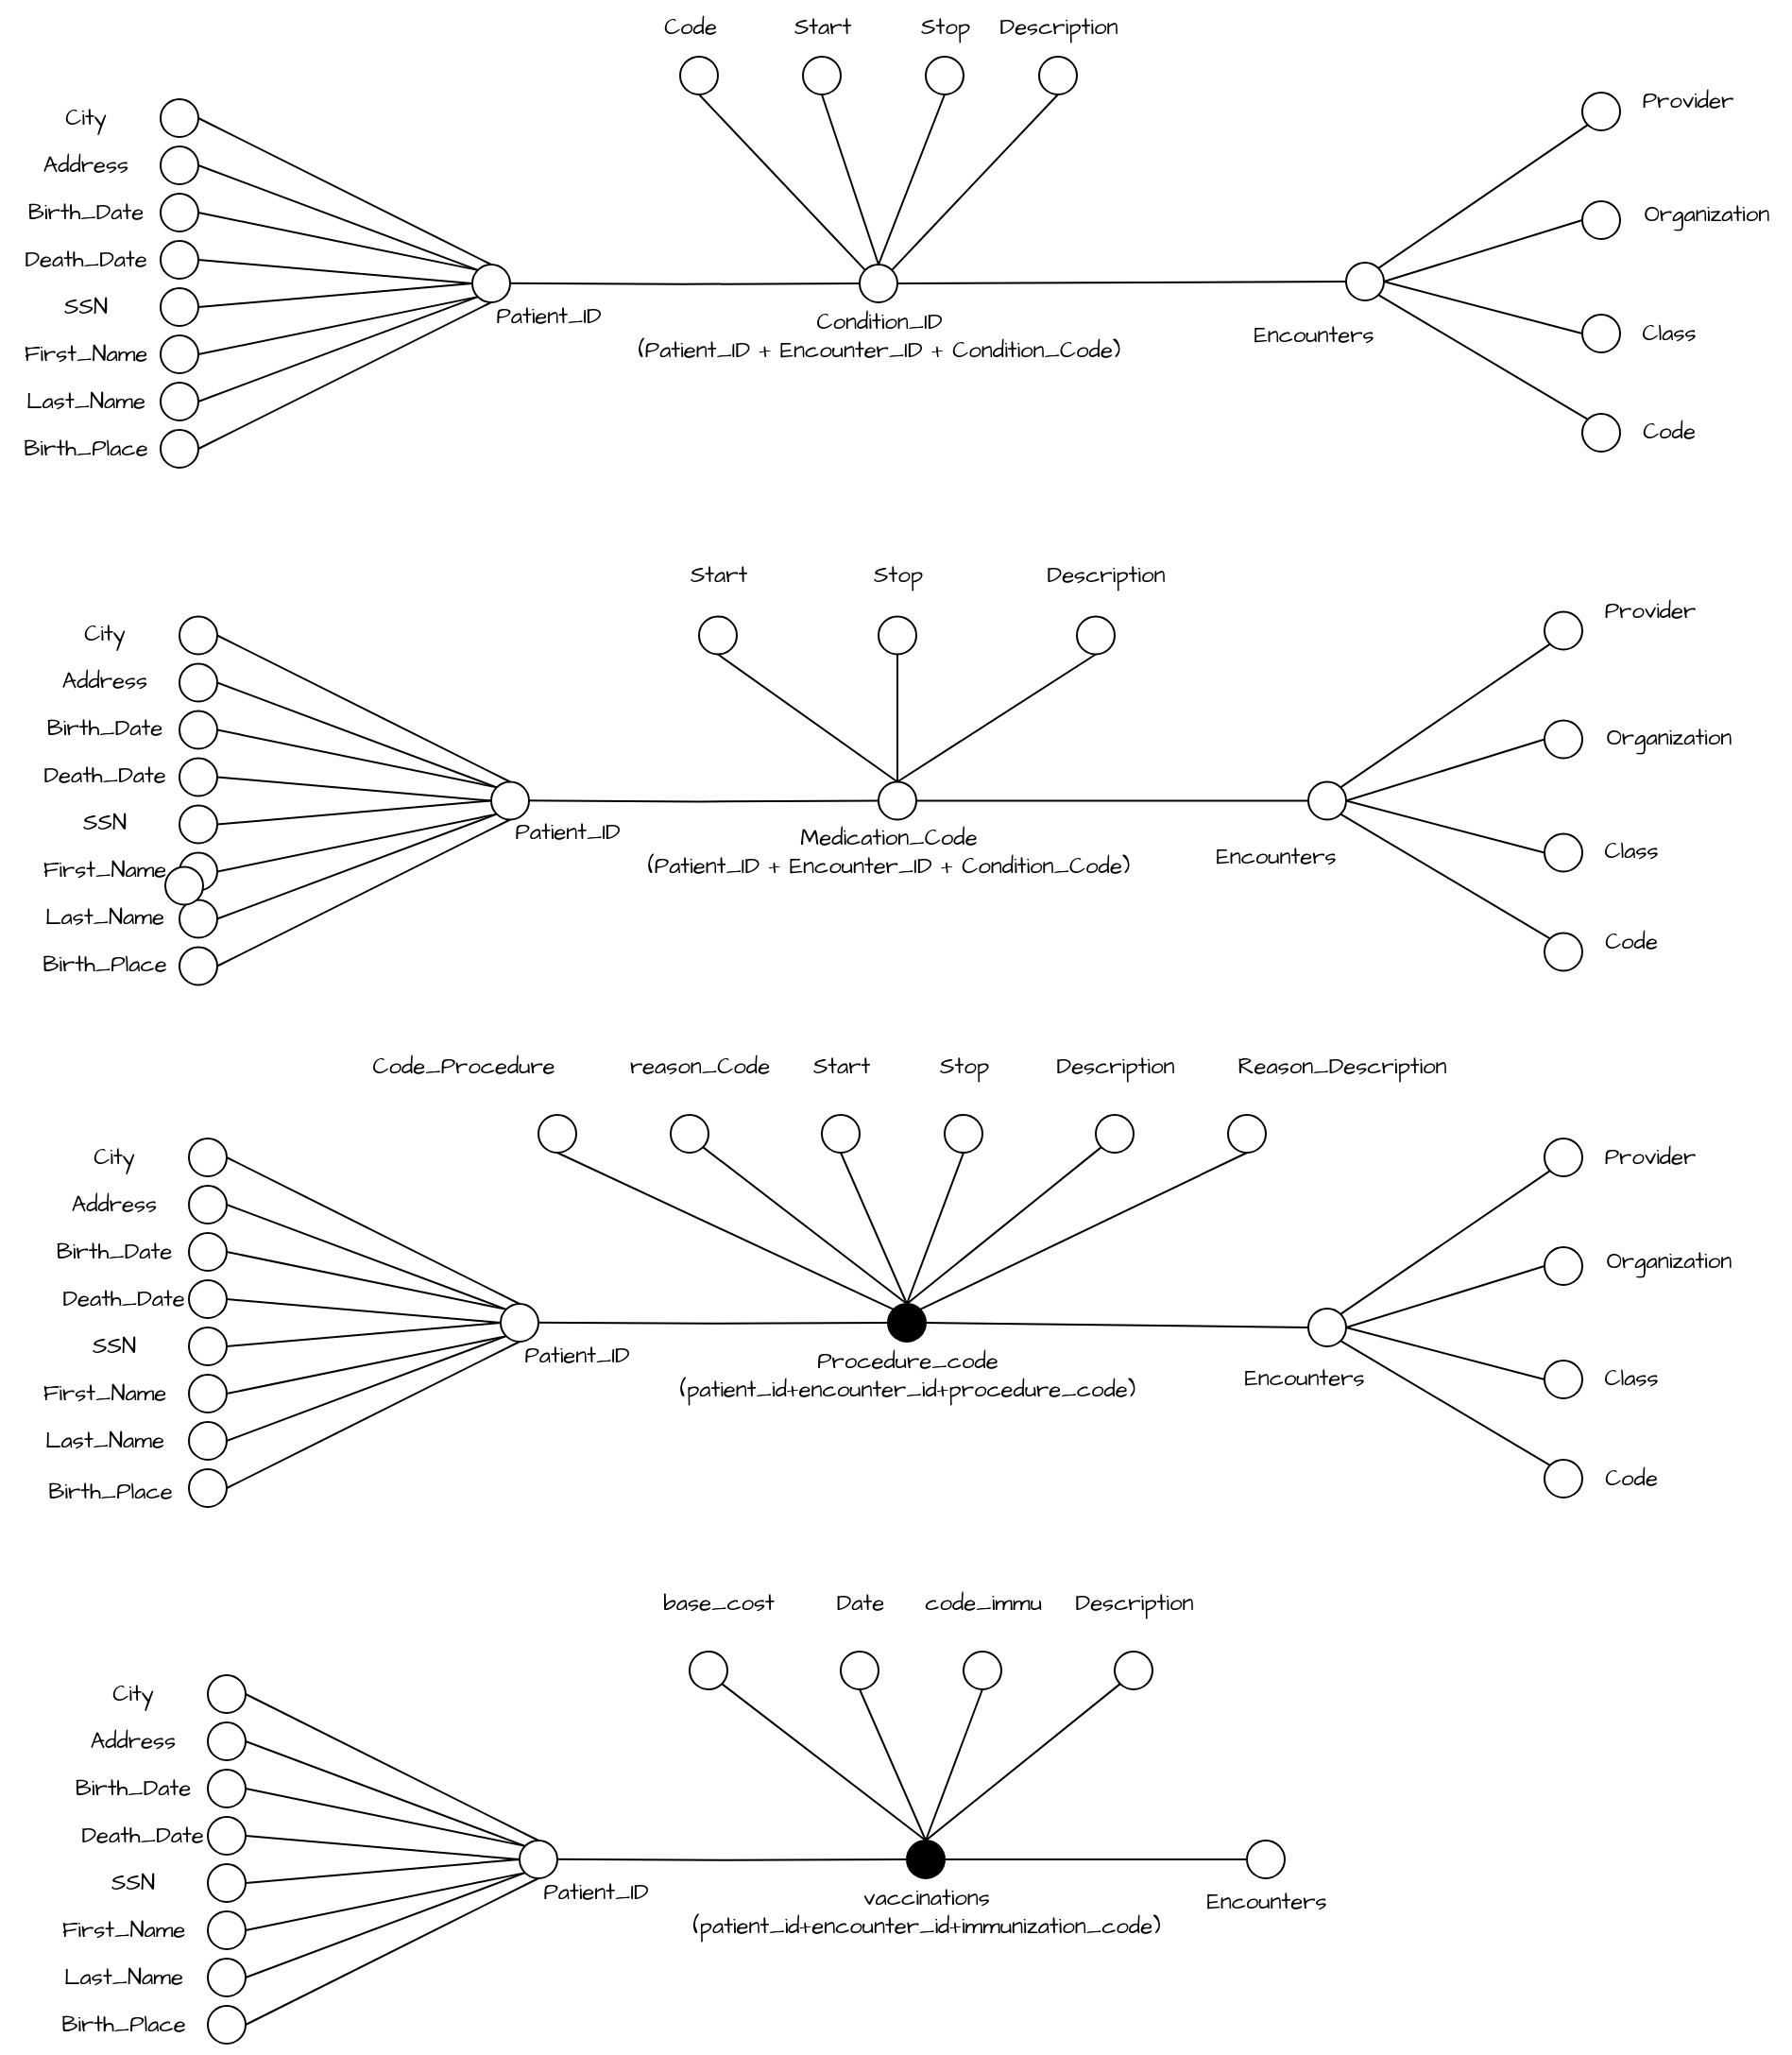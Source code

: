 <mxfile version="27.0.1">
  <diagram name="ClinicalEventsMart" id="evrPgKty7zAFgVJ-czKh">
    <mxGraphModel dx="624158" dy="899870" grid="0" gridSize="10" guides="1" tooltips="1" connect="1" arrows="1" fold="1" page="0" pageScale="1" pageWidth="1200" pageHeight="1920" math="0" shadow="0">
      <root>
        <mxCell id="0" />
        <mxCell id="1" parent="0" />
        <mxCell id="5oIpiCQzk-riDukZyozj-1419" style="edgeStyle=orthogonalEdgeStyle;rounded=0;orthogonalLoop=1;jettySize=auto;html=1;endArrow=none;startFill=0;entryX=0.5;entryY=1;entryDx=0;entryDy=0;" edge="1" parent="1" target="5oIpiCQzk-riDukZyozj-1427">
          <mxGeometry relative="1" as="geometry">
            <mxPoint x="-622186.789" y="-898854" as="targetPoint" />
            <mxPoint x="-622365" y="-898854.074" as="sourcePoint" />
          </mxGeometry>
        </mxCell>
        <mxCell id="5oIpiCQzk-riDukZyozj-1420" value="&lt;div&gt;Condition_ID&lt;/div&gt;&lt;div&gt;(Patient_ID + Encounter_ID + Condition_Code)&lt;/div&gt;" style="text;html=1;align=center;verticalAlign=middle;resizable=0;points=[];autosize=1;strokeColor=none;fillColor=none;fontFamily=Architects Daughter;fontSource=https%3A%2F%2Ffonts.googleapis.com%2Fcss%3Ffamily%3DArchitects%2BDaughter;" vertex="1" parent="1">
          <mxGeometry x="-622305" y="-898846.5" width="280" height="40" as="geometry" />
        </mxCell>
        <mxCell id="5oIpiCQzk-riDukZyozj-1421" value="" style="ellipse;direction=south;fillColor=light-dark(#FFFFFF,#EA9A97);" vertex="1" parent="1">
          <mxGeometry x="-622380" y="-898864" width="20" height="20" as="geometry" />
        </mxCell>
        <mxCell id="5oIpiCQzk-riDukZyozj-1422" value="Patient_ID" style="text;html=1;align=center;verticalAlign=middle;resizable=0;points=[];autosize=1;strokeColor=none;fillColor=none;fontFamily=Architects Daughter;fontSource=https%3A%2F%2Ffonts.googleapis.com%2Fcss%3Ffamily%3DArchitects%2BDaughter;" vertex="1" parent="1">
          <mxGeometry x="-622380" y="-898851.5" width="80" height="30" as="geometry" />
        </mxCell>
        <mxCell id="5oIpiCQzk-riDukZyozj-1423" style="edgeStyle=none;curved=1;rounded=0;orthogonalLoop=1;jettySize=auto;html=1;exitX=1;exitY=0.5;exitDx=0;exitDy=0;entryX=0;entryY=0.5;entryDx=0;entryDy=0;fontFamily=Architects Daughter;fontSource=https%3A%2F%2Ffonts.googleapis.com%2Fcss%3Ffamily%3DArchitects%2BDaughter;fontSize=16;startSize=14;endArrow=none;endSize=14;sourcePerimeterSpacing=8;targetPerimeterSpacing=8;startFill=0;" edge="1" parent="1" source="5oIpiCQzk-riDukZyozj-1424" target="5oIpiCQzk-riDukZyozj-1427">
          <mxGeometry relative="1" as="geometry" />
        </mxCell>
        <mxCell id="5oIpiCQzk-riDukZyozj-1424" value="" style="ellipse;direction=south;fillColor=light-dark(#FFFFFF,#EA9A97);" vertex="1" parent="1">
          <mxGeometry x="-622205" y="-898974" width="20" height="20" as="geometry" />
        </mxCell>
        <mxCell id="5oIpiCQzk-riDukZyozj-1425" value="&lt;div&gt;Start&lt;/div&gt;" style="text;html=1;align=center;verticalAlign=middle;resizable=0;points=[];autosize=1;strokeColor=none;fillColor=none;fontFamily=Architects Daughter;fontSource=https%3A%2F%2Ffonts.googleapis.com%2Fcss%3Ffamily%3DArchitects%2BDaughter;" vertex="1" parent="1">
          <mxGeometry x="-622220" y="-899004" width="50" height="30" as="geometry" />
        </mxCell>
        <mxCell id="5oIpiCQzk-riDukZyozj-1426" style="edgeStyle=none;curved=1;rounded=0;orthogonalLoop=1;jettySize=auto;html=1;exitX=0.5;exitY=0;exitDx=0;exitDy=0;entryX=0.5;entryY=1;entryDx=0;entryDy=0;fontFamily=Architects Daughter;fontSource=https%3A%2F%2Ffonts.googleapis.com%2Fcss%3Ffamily%3DArchitects%2BDaughter;fontSize=16;startSize=14;endArrow=none;endSize=14;sourcePerimeterSpacing=8;targetPerimeterSpacing=8;startFill=0;" edge="1" parent="1" source="5oIpiCQzk-riDukZyozj-1427" target="5oIpiCQzk-riDukZyozj-1438">
          <mxGeometry relative="1" as="geometry" />
        </mxCell>
        <mxCell id="5oIpiCQzk-riDukZyozj-1427" value="" style="ellipse;strokeColor=#000000;fillColor=light-dark(#FFFFFF,#EB6F92);direction=south;" vertex="1" parent="1">
          <mxGeometry x="-622175" y="-898864" width="20" height="20" as="geometry" />
        </mxCell>
        <mxCell id="5oIpiCQzk-riDukZyozj-1428" style="edgeStyle=none;curved=1;rounded=0;orthogonalLoop=1;jettySize=auto;html=1;exitX=1;exitY=0.5;exitDx=0;exitDy=0;fontFamily=Architects Daughter;fontSource=https%3A%2F%2Ffonts.googleapis.com%2Fcss%3Ffamily%3DArchitects%2BDaughter;fontSize=16;startSize=14;endArrow=none;endSize=14;sourcePerimeterSpacing=8;targetPerimeterSpacing=8;entryX=0;entryY=0.5;entryDx=0;entryDy=0;startFill=0;" edge="1" parent="1" source="5oIpiCQzk-riDukZyozj-1429" target="5oIpiCQzk-riDukZyozj-1427">
          <mxGeometry relative="1" as="geometry">
            <mxPoint x="-622170" y="-898864" as="targetPoint" />
          </mxGeometry>
        </mxCell>
        <mxCell id="5oIpiCQzk-riDukZyozj-1429" value="" style="ellipse;direction=south;fillColor=light-dark(#FFFFFF,#EA9A97);" vertex="1" parent="1">
          <mxGeometry x="-622140" y="-898974" width="20" height="20" as="geometry" />
        </mxCell>
        <mxCell id="5oIpiCQzk-riDukZyozj-1430" value="Stop" style="text;html=1;align=center;verticalAlign=middle;resizable=0;points=[];autosize=1;strokeColor=none;fillColor=none;fontFamily=Architects Daughter;fontSource=https%3A%2F%2Ffonts.googleapis.com%2Fcss%3Ffamily%3DArchitects%2BDaughter;" vertex="1" parent="1">
          <mxGeometry x="-622155" y="-899004" width="50" height="30" as="geometry" />
        </mxCell>
        <mxCell id="5oIpiCQzk-riDukZyozj-1431" style="edgeStyle=none;curved=1;rounded=0;orthogonalLoop=1;jettySize=auto;html=1;exitX=1;exitY=0.5;exitDx=0;exitDy=0;entryX=0;entryY=1;entryDx=0;entryDy=0;fontFamily=Architects Daughter;fontSource=https%3A%2F%2Ffonts.googleapis.com%2Fcss%3Ffamily%3DArchitects%2BDaughter;fontSize=16;startSize=14;endArrow=none;endSize=14;sourcePerimeterSpacing=8;targetPerimeterSpacing=8;startFill=0;" edge="1" parent="1" source="5oIpiCQzk-riDukZyozj-1432" target="5oIpiCQzk-riDukZyozj-1427">
          <mxGeometry relative="1" as="geometry" />
        </mxCell>
        <mxCell id="5oIpiCQzk-riDukZyozj-1432" value="" style="ellipse;direction=south;fillColor=light-dark(#FFFFFF,#EA9A97);" vertex="1" parent="1">
          <mxGeometry x="-622270" y="-898974" width="20" height="20" as="geometry" />
        </mxCell>
        <mxCell id="5oIpiCQzk-riDukZyozj-1433" style="edgeStyle=none;curved=1;rounded=0;orthogonalLoop=1;jettySize=auto;html=1;exitX=1;exitY=0.5;exitDx=0;exitDy=0;entryX=0;entryY=0;entryDx=0;entryDy=0;fontFamily=Architects Daughter;fontSource=https%3A%2F%2Ffonts.googleapis.com%2Fcss%3Ffamily%3DArchitects%2BDaughter;fontSize=16;startSize=14;endArrow=none;endSize=14;sourcePerimeterSpacing=8;targetPerimeterSpacing=8;startFill=0;" edge="1" parent="1" source="5oIpiCQzk-riDukZyozj-1434" target="5oIpiCQzk-riDukZyozj-1427">
          <mxGeometry relative="1" as="geometry" />
        </mxCell>
        <mxCell id="5oIpiCQzk-riDukZyozj-1434" value="" style="ellipse;direction=south;fillColor=light-dark(#FFFFFF,#EA9A97);" vertex="1" parent="1">
          <mxGeometry x="-622080" y="-898974" width="20" height="20" as="geometry" />
        </mxCell>
        <mxCell id="5oIpiCQzk-riDukZyozj-1435" value="Description" style="text;html=1;align=center;verticalAlign=middle;resizable=0;points=[];autosize=1;strokeColor=none;fillColor=none;fontFamily=Architects Daughter;fontSource=https%3A%2F%2Ffonts.googleapis.com%2Fcss%3Ffamily%3DArchitects%2BDaughter;" vertex="1" parent="1">
          <mxGeometry x="-622115" y="-899004" width="90" height="30" as="geometry" />
        </mxCell>
        <mxCell id="5oIpiCQzk-riDukZyozj-1436" style="edgeStyle=none;curved=1;rounded=0;orthogonalLoop=1;jettySize=auto;html=1;exitX=0.5;exitY=0;exitDx=0;exitDy=0;entryX=0.5;entryY=1;entryDx=0;entryDy=0;fontFamily=Architects Daughter;fontSource=https%3A%2F%2Ffonts.googleapis.com%2Fcss%3Ffamily%3DArchitects%2BDaughter;fontSize=16;startSize=14;endArrow=none;endSize=14;sourcePerimeterSpacing=8;targetPerimeterSpacing=8;startFill=0;" edge="1" parent="1" source="5oIpiCQzk-riDukZyozj-1438" target="5oIpiCQzk-riDukZyozj-1553">
          <mxGeometry relative="1" as="geometry" />
        </mxCell>
        <mxCell id="5oIpiCQzk-riDukZyozj-1437" style="edgeStyle=none;curved=1;rounded=0;orthogonalLoop=1;jettySize=auto;html=1;exitX=0.5;exitY=0;exitDx=0;exitDy=0;entryX=0.5;entryY=1;entryDx=0;entryDy=0;fontFamily=Architects Daughter;fontSource=https%3A%2F%2Ffonts.googleapis.com%2Fcss%3Ffamily%3DArchitects%2BDaughter;fontSize=16;startSize=14;endArrow=none;endSize=14;sourcePerimeterSpacing=8;targetPerimeterSpacing=8;startFill=0;" edge="1" parent="1" source="5oIpiCQzk-riDukZyozj-1438" target="5oIpiCQzk-riDukZyozj-1557">
          <mxGeometry relative="1" as="geometry" />
        </mxCell>
        <mxCell id="5oIpiCQzk-riDukZyozj-1438" value="" style="ellipse;direction=south;fillColor=light-dark(#FFFFFF,#EA9A97);" vertex="1" parent="1">
          <mxGeometry x="-621917.5" y="-898865" width="20" height="20" as="geometry" />
        </mxCell>
        <mxCell id="5oIpiCQzk-riDukZyozj-1439" value="Encounters" style="text;html=1;align=center;verticalAlign=middle;resizable=0;points=[];autosize=1;strokeColor=none;fillColor=none;fontFamily=Architects Daughter;fontSource=https%3A%2F%2Ffonts.googleapis.com%2Fcss%3Ffamily%3DArchitects%2BDaughter;" vertex="1" parent="1">
          <mxGeometry x="-621980" y="-898841.5" width="90" height="30" as="geometry" />
        </mxCell>
        <mxCell id="5oIpiCQzk-riDukZyozj-1440" style="edgeStyle=none;curved=1;rounded=0;orthogonalLoop=1;jettySize=auto;html=1;exitX=0.5;exitY=0;exitDx=0;exitDy=0;entryX=0;entryY=1;entryDx=0;entryDy=0;fontFamily=Architects Daughter;fontSource=https%3A%2F%2Ffonts.googleapis.com%2Fcss%3Ffamily%3DArchitects%2BDaughter;fontSize=16;startSize=14;endArrow=none;endSize=14;sourcePerimeterSpacing=8;targetPerimeterSpacing=8;startFill=0;" edge="1" parent="1" source="5oIpiCQzk-riDukZyozj-1441" target="5oIpiCQzk-riDukZyozj-1421">
          <mxGeometry relative="1" as="geometry" />
        </mxCell>
        <mxCell id="5oIpiCQzk-riDukZyozj-1441" value="" style="ellipse;direction=south;fillColor=light-dark(#FFFFFF,#EA9A97);" vertex="1" parent="1">
          <mxGeometry x="-622545" y="-898901.5" width="20" height="20" as="geometry" />
        </mxCell>
        <mxCell id="5oIpiCQzk-riDukZyozj-1442" value="&lt;div&gt;Birth_Date&lt;/div&gt;" style="text;html=1;align=center;verticalAlign=middle;resizable=0;points=[];autosize=1;strokeColor=none;fillColor=none;fontSize=12;fontFamily=Architects Daughter;fontSource=https%3A%2F%2Ffonts.googleapis.com%2Fcss%3Ffamily%3DArchitects%2BDaughter;" vertex="1" parent="1">
          <mxGeometry x="-622625" y="-898906.5" width="80" height="30" as="geometry" />
        </mxCell>
        <mxCell id="5oIpiCQzk-riDukZyozj-1443" value="&lt;div&gt;Death_Date&lt;/div&gt;" style="text;html=1;align=center;verticalAlign=middle;resizable=0;points=[];autosize=1;strokeColor=none;fillColor=none;fontSize=12;fontFamily=Architects Daughter;fontSource=https%3A%2F%2Ffonts.googleapis.com%2Fcss%3Ffamily%3DArchitects%2BDaughter;" vertex="1" parent="1">
          <mxGeometry x="-622630" y="-898881.5" width="90" height="30" as="geometry" />
        </mxCell>
        <mxCell id="5oIpiCQzk-riDukZyozj-1444" style="edgeStyle=none;curved=1;rounded=0;orthogonalLoop=1;jettySize=auto;html=1;exitX=0.5;exitY=0;exitDx=0;exitDy=0;entryX=0.5;entryY=1;entryDx=0;entryDy=0;fontFamily=Architects Daughter;fontSource=https%3A%2F%2Ffonts.googleapis.com%2Fcss%3Ffamily%3DArchitects%2BDaughter;fontSize=16;startSize=14;endArrow=none;endSize=14;sourcePerimeterSpacing=8;targetPerimeterSpacing=8;startFill=0;" edge="1" parent="1" source="5oIpiCQzk-riDukZyozj-1445" target="5oIpiCQzk-riDukZyozj-1421">
          <mxGeometry relative="1" as="geometry" />
        </mxCell>
        <mxCell id="5oIpiCQzk-riDukZyozj-1445" value="" style="ellipse;direction=south;fillColor=light-dark(#FFFFFF,#EA9A97);" vertex="1" parent="1">
          <mxGeometry x="-622545" y="-898876.5" width="20" height="20" as="geometry" />
        </mxCell>
        <mxCell id="5oIpiCQzk-riDukZyozj-1446" style="edgeStyle=none;curved=1;rounded=0;orthogonalLoop=1;jettySize=auto;html=1;exitX=0.5;exitY=0;exitDx=0;exitDy=0;fontFamily=Architects Daughter;fontSource=https%3A%2F%2Ffonts.googleapis.com%2Fcss%3Ffamily%3DArchitects%2BDaughter;fontSize=16;startSize=14;endArrow=none;endSize=14;sourcePerimeterSpacing=8;targetPerimeterSpacing=8;startFill=0;" edge="1" parent="1" source="5oIpiCQzk-riDukZyozj-1447">
          <mxGeometry relative="1" as="geometry">
            <mxPoint x="-622380" y="-898854" as="targetPoint" />
          </mxGeometry>
        </mxCell>
        <mxCell id="5oIpiCQzk-riDukZyozj-1447" value="" style="ellipse;direction=south;fillColor=light-dark(#FFFFFF,#EA9A97);" vertex="1" parent="1">
          <mxGeometry x="-622545" y="-898851.5" width="20" height="20" as="geometry" />
        </mxCell>
        <mxCell id="5oIpiCQzk-riDukZyozj-1448" value="&lt;div&gt;SSN&lt;/div&gt;" style="text;html=1;align=center;verticalAlign=middle;resizable=0;points=[];autosize=1;strokeColor=none;fillColor=none;fontSize=12;fontFamily=Architects Daughter;fontSource=https%3A%2F%2Ffonts.googleapis.com%2Fcss%3Ffamily%3DArchitects%2BDaughter;" vertex="1" parent="1">
          <mxGeometry x="-622610" y="-898856.5" width="50" height="30" as="geometry" />
        </mxCell>
        <mxCell id="5oIpiCQzk-riDukZyozj-1449" style="edgeStyle=none;curved=1;rounded=0;orthogonalLoop=1;jettySize=auto;html=1;exitX=0.5;exitY=0;exitDx=0;exitDy=0;entryX=1;entryY=1;entryDx=0;entryDy=0;fontFamily=Architects Daughter;fontSource=https%3A%2F%2Ffonts.googleapis.com%2Fcss%3Ffamily%3DArchitects%2BDaughter;fontSize=16;startSize=14;endArrow=none;endSize=14;sourcePerimeterSpacing=8;targetPerimeterSpacing=8;startFill=0;" edge="1" parent="1" source="5oIpiCQzk-riDukZyozj-1450" target="5oIpiCQzk-riDukZyozj-1421">
          <mxGeometry relative="1" as="geometry" />
        </mxCell>
        <mxCell id="5oIpiCQzk-riDukZyozj-1450" value="" style="ellipse;direction=south;fillColor=light-dark(#FFFFFF,#EA9A97);" vertex="1" parent="1">
          <mxGeometry x="-622545" y="-898826.5" width="20" height="20" as="geometry" />
        </mxCell>
        <mxCell id="5oIpiCQzk-riDukZyozj-1451" value="First_Name" style="text;html=1;align=center;verticalAlign=middle;resizable=0;points=[];autosize=1;strokeColor=none;fillColor=none;fontSize=12;fontFamily=Architects Daughter;fontSource=https%3A%2F%2Ffonts.googleapis.com%2Fcss%3Ffamily%3DArchitects%2BDaughter;" vertex="1" parent="1">
          <mxGeometry x="-622630" y="-898831.5" width="90" height="30" as="geometry" />
        </mxCell>
        <mxCell id="5oIpiCQzk-riDukZyozj-1452" style="edgeStyle=none;curved=1;rounded=0;orthogonalLoop=1;jettySize=auto;html=1;exitX=0.5;exitY=0;exitDx=0;exitDy=0;fontFamily=Architects Daughter;fontSource=https%3A%2F%2Ffonts.googleapis.com%2Fcss%3Ffamily%3DArchitects%2BDaughter;fontSize=16;startSize=14;endArrow=none;endSize=14;sourcePerimeterSpacing=8;targetPerimeterSpacing=8;startFill=0;entryX=1;entryY=1;entryDx=0;entryDy=0;" edge="1" parent="1" source="5oIpiCQzk-riDukZyozj-1453" target="5oIpiCQzk-riDukZyozj-1421">
          <mxGeometry relative="1" as="geometry">
            <mxPoint x="-622380" y="-898844" as="targetPoint" />
          </mxGeometry>
        </mxCell>
        <mxCell id="5oIpiCQzk-riDukZyozj-1453" value="" style="ellipse;direction=south;fillColor=light-dark(#FFFFFF,#EA9A97);" vertex="1" parent="1">
          <mxGeometry x="-622545" y="-898801.5" width="20" height="20" as="geometry" />
        </mxCell>
        <mxCell id="5oIpiCQzk-riDukZyozj-1454" value="Last_Name" style="text;html=1;align=center;verticalAlign=middle;resizable=0;points=[];autosize=1;strokeColor=none;fillColor=none;fontSize=12;fontFamily=Architects Daughter;fontSource=https%3A%2F%2Ffonts.googleapis.com%2Fcss%3Ffamily%3DArchitects%2BDaughter;" vertex="1" parent="1">
          <mxGeometry x="-622630" y="-898806.5" width="90" height="30" as="geometry" />
        </mxCell>
        <mxCell id="5oIpiCQzk-riDukZyozj-1455" style="edgeStyle=none;curved=1;rounded=0;orthogonalLoop=1;jettySize=auto;html=1;exitX=0.5;exitY=0;exitDx=0;exitDy=0;entryX=1;entryY=0.5;entryDx=0;entryDy=0;fontFamily=Architects Daughter;fontSource=https%3A%2F%2Ffonts.googleapis.com%2Fcss%3Ffamily%3DArchitects%2BDaughter;fontSize=16;startSize=14;endArrow=none;endSize=14;sourcePerimeterSpacing=8;targetPerimeterSpacing=8;startFill=0;" edge="1" parent="1" source="5oIpiCQzk-riDukZyozj-1456" target="5oIpiCQzk-riDukZyozj-1421">
          <mxGeometry relative="1" as="geometry" />
        </mxCell>
        <mxCell id="5oIpiCQzk-riDukZyozj-1456" value="" style="ellipse;direction=south;fillColor=light-dark(#FFFFFF,#EA9A97);" vertex="1" parent="1">
          <mxGeometry x="-622545" y="-898776.5" width="20" height="20" as="geometry" />
        </mxCell>
        <mxCell id="5oIpiCQzk-riDukZyozj-1457" value="&lt;div&gt;Birth_Place&lt;/div&gt;" style="text;html=1;align=center;verticalAlign=middle;resizable=0;points=[];autosize=1;strokeColor=none;fillColor=none;fontSize=12;fontFamily=Architects Daughter;fontSource=https%3A%2F%2Ffonts.googleapis.com%2Fcss%3Ffamily%3DArchitects%2BDaughter;" vertex="1" parent="1">
          <mxGeometry x="-622630" y="-898781.5" width="90" height="30" as="geometry" />
        </mxCell>
        <mxCell id="5oIpiCQzk-riDukZyozj-1458" style="edgeStyle=none;curved=1;rounded=0;orthogonalLoop=1;jettySize=auto;html=1;exitX=0.5;exitY=0;exitDx=0;exitDy=0;entryX=0;entryY=1;entryDx=0;entryDy=0;fontFamily=Architects Daughter;fontSource=https%3A%2F%2Ffonts.googleapis.com%2Fcss%3Ffamily%3DArchitects%2BDaughter;fontSize=16;startSize=14;endArrow=none;endSize=14;sourcePerimeterSpacing=8;targetPerimeterSpacing=8;startFill=0;" edge="1" parent="1" source="5oIpiCQzk-riDukZyozj-1459" target="5oIpiCQzk-riDukZyozj-1421">
          <mxGeometry relative="1" as="geometry" />
        </mxCell>
        <mxCell id="5oIpiCQzk-riDukZyozj-1459" value="" style="ellipse;direction=south;fillColor=light-dark(#FFFFFF,#EA9A97);" vertex="1" parent="1">
          <mxGeometry x="-622545" y="-898926.5" width="20" height="20" as="geometry" />
        </mxCell>
        <mxCell id="5oIpiCQzk-riDukZyozj-1460" value="Address" style="text;html=1;align=center;verticalAlign=middle;resizable=0;points=[];autosize=1;strokeColor=none;fillColor=none;fontSize=12;fontFamily=Architects Daughter;fontSource=https%3A%2F%2Ffonts.googleapis.com%2Fcss%3Ffamily%3DArchitects%2BDaughter;" vertex="1" parent="1">
          <mxGeometry x="-622620" y="-898931.5" width="70" height="30" as="geometry" />
        </mxCell>
        <mxCell id="5oIpiCQzk-riDukZyozj-1461" value="&lt;div&gt;City&lt;/div&gt;" style="text;html=1;align=center;verticalAlign=middle;resizable=0;points=[];autosize=1;strokeColor=none;fillColor=none;fontSize=12;fontFamily=Architects Daughter;fontSource=https%3A%2F%2Ffonts.googleapis.com%2Fcss%3Ffamily%3DArchitects%2BDaughter;" vertex="1" parent="1">
          <mxGeometry x="-622610" y="-898956.5" width="50" height="30" as="geometry" />
        </mxCell>
        <mxCell id="5oIpiCQzk-riDukZyozj-1462" style="edgeStyle=none;curved=1;rounded=0;orthogonalLoop=1;jettySize=auto;html=1;exitX=0.5;exitY=0;exitDx=0;exitDy=0;entryX=0;entryY=0.5;entryDx=0;entryDy=0;fontFamily=Architects Daughter;fontSource=https%3A%2F%2Ffonts.googleapis.com%2Fcss%3Ffamily%3DArchitects%2BDaughter;fontSize=16;startSize=14;endArrow=none;endSize=14;sourcePerimeterSpacing=8;targetPerimeterSpacing=8;startFill=0;" edge="1" parent="1" source="5oIpiCQzk-riDukZyozj-1463" target="5oIpiCQzk-riDukZyozj-1421">
          <mxGeometry relative="1" as="geometry" />
        </mxCell>
        <mxCell id="5oIpiCQzk-riDukZyozj-1463" value="" style="ellipse;direction=south;fillColor=light-dark(#FFFFFF,#EA9A97);" vertex="1" parent="1">
          <mxGeometry x="-622545" y="-898951.5" width="20" height="20" as="geometry" />
        </mxCell>
        <mxCell id="5oIpiCQzk-riDukZyozj-1464" value="&lt;div&gt;Code&lt;/div&gt;" style="text;html=1;align=center;verticalAlign=middle;resizable=0;points=[];autosize=1;strokeColor=none;fillColor=none;fontSize=12;fontFamily=Architects Daughter;fontSource=https%3A%2F%2Ffonts.googleapis.com%2Fcss%3Ffamily%3DArchitects%2BDaughter;" vertex="1" parent="1">
          <mxGeometry x="-622290" y="-899004" width="50" height="30" as="geometry" />
        </mxCell>
        <mxCell id="5oIpiCQzk-riDukZyozj-1465" style="edgeStyle=orthogonalEdgeStyle;rounded=0;orthogonalLoop=1;jettySize=auto;html=1;endArrow=none;startFill=0;entryX=0.5;entryY=1;entryDx=0;entryDy=0;" edge="1" parent="1" target="5oIpiCQzk-riDukZyozj-1480">
          <mxGeometry relative="1" as="geometry">
            <mxPoint x="-622171.789" y="-898304" as="targetPoint" />
            <mxPoint x="-622350" y="-898304.074" as="sourcePoint" />
          </mxGeometry>
        </mxCell>
        <mxCell id="5oIpiCQzk-riDukZyozj-1466" style="edgeStyle=orthogonalEdgeStyle;rounded=0;orthogonalLoop=1;jettySize=auto;html=1;endArrow=none;startFill=0;entryX=0.5;entryY=1;entryDx=0;entryDy=0;" edge="1" parent="1" target="5oIpiCQzk-riDukZyozj-1481">
          <mxGeometry relative="1" as="geometry">
            <mxPoint x="-622176.789" y="-898580.25" as="targetPoint" />
            <mxPoint x="-622355" y="-898580.324" as="sourcePoint" />
          </mxGeometry>
        </mxCell>
        <mxCell id="5oIpiCQzk-riDukZyozj-1467" value="&lt;div&gt;Procedure_code&lt;/div&gt;&lt;div&gt;(patient_id+encounter_id+procedure_code)&lt;/div&gt;" style="text;html=1;align=center;verticalAlign=middle;resizable=0;points=[];autosize=1;strokeColor=none;fillColor=none;fontFamily=Architects Daughter;fontSource=https%3A%2F%2Ffonts.googleapis.com%2Fcss%3Ffamily%3DArchitects%2BDaughter;" vertex="1" parent="1">
          <mxGeometry x="-622280" y="-898296.5" width="260" height="40" as="geometry" />
        </mxCell>
        <mxCell id="5oIpiCQzk-riDukZyozj-1468" value="" style="ellipse;direction=south;fillColor=light-dark(#FFFFFF,#EA9A97);" vertex="1" parent="1">
          <mxGeometry x="-622365" y="-898314" width="20" height="20" as="geometry" />
        </mxCell>
        <mxCell id="5oIpiCQzk-riDukZyozj-1469" value="" style="ellipse;direction=south;fillColor=light-dark(#FFFFFF,#EA9A97);" vertex="1" parent="1">
          <mxGeometry x="-622370" y="-898590.25" width="20" height="20" as="geometry" />
        </mxCell>
        <mxCell id="5oIpiCQzk-riDukZyozj-1470" value="Patient_ID" style="text;html=1;align=center;verticalAlign=middle;resizable=0;points=[];autosize=1;strokeColor=none;fillColor=none;fontFamily=Architects Daughter;fontSource=https%3A%2F%2Ffonts.googleapis.com%2Fcss%3Ffamily%3DArchitects%2BDaughter;" vertex="1" parent="1">
          <mxGeometry x="-622365" y="-898301.5" width="80" height="30" as="geometry" />
        </mxCell>
        <mxCell id="5oIpiCQzk-riDukZyozj-1471" value="Patient_ID" style="text;html=1;align=center;verticalAlign=middle;resizable=0;points=[];autosize=1;strokeColor=none;fillColor=none;fontFamily=Architects Daughter;fontSource=https%3A%2F%2Ffonts.googleapis.com%2Fcss%3Ffamily%3DArchitects%2BDaughter;" vertex="1" parent="1">
          <mxGeometry x="-622370" y="-898577.75" width="80" height="30" as="geometry" />
        </mxCell>
        <mxCell id="5oIpiCQzk-riDukZyozj-1472" style="edgeStyle=none;curved=1;rounded=0;orthogonalLoop=1;jettySize=auto;html=1;exitX=1;exitY=0.5;exitDx=0;exitDy=0;entryX=0;entryY=0.5;entryDx=0;entryDy=0;fontFamily=Architects Daughter;fontSource=https%3A%2F%2Ffonts.googleapis.com%2Fcss%3Ffamily%3DArchitects%2BDaughter;fontSize=16;startSize=14;endArrow=none;endSize=14;sourcePerimeterSpacing=8;targetPerimeterSpacing=8;startFill=0;" edge="1" parent="1" source="5oIpiCQzk-riDukZyozj-1475" target="5oIpiCQzk-riDukZyozj-1481">
          <mxGeometry relative="1" as="geometry" />
        </mxCell>
        <mxCell id="5oIpiCQzk-riDukZyozj-1473" style="edgeStyle=none;curved=1;rounded=0;orthogonalLoop=1;jettySize=auto;html=1;exitX=1;exitY=0;exitDx=0;exitDy=0;fontFamily=Architects Daughter;fontSource=https%3A%2F%2Ffonts.googleapis.com%2Fcss%3Ffamily%3DArchitects%2BDaughter;fontSize=16;startSize=14;endArrow=none;endSize=14;sourcePerimeterSpacing=8;targetPerimeterSpacing=8;startFill=0;" edge="1" parent="1" source="5oIpiCQzk-riDukZyozj-1474">
          <mxGeometry relative="1" as="geometry">
            <mxPoint x="-622150" y="-898314" as="targetPoint" />
          </mxGeometry>
        </mxCell>
        <mxCell id="5oIpiCQzk-riDukZyozj-1474" value="" style="ellipse;direction=south;fillColor=light-dark(#FFFFFF,#EA9A97);" vertex="1" parent="1">
          <mxGeometry x="-622275" y="-898414" width="20" height="20" as="geometry" />
        </mxCell>
        <mxCell id="5oIpiCQzk-riDukZyozj-1475" value="" style="ellipse;direction=south;fillColor=light-dark(#FFFFFF,#EA9A97);" vertex="1" parent="1">
          <mxGeometry x="-622260" y="-898677.75" width="20" height="20" as="geometry" />
        </mxCell>
        <mxCell id="5oIpiCQzk-riDukZyozj-1476" value="&lt;div&gt;Start&lt;/div&gt;" style="text;html=1;align=center;verticalAlign=middle;resizable=0;points=[];autosize=1;strokeColor=none;fillColor=none;fontFamily=Architects Daughter;fontSource=https%3A%2F%2Ffonts.googleapis.com%2Fcss%3Ffamily%3DArchitects%2BDaughter;" vertex="1" parent="1">
          <mxGeometry x="-622210" y="-898454" width="50" height="30" as="geometry" />
        </mxCell>
        <mxCell id="5oIpiCQzk-riDukZyozj-1477" value="&lt;div&gt;Start&lt;/div&gt;" style="text;html=1;align=center;verticalAlign=middle;resizable=0;points=[];autosize=1;strokeColor=none;fillColor=none;fontFamily=Architects Daughter;fontSource=https%3A%2F%2Ffonts.googleapis.com%2Fcss%3Ffamily%3DArchitects%2BDaughter;" vertex="1" parent="1">
          <mxGeometry x="-622275" y="-898714" width="50" height="30" as="geometry" />
        </mxCell>
        <mxCell id="5oIpiCQzk-riDukZyozj-1478" style="edgeStyle=none;curved=1;rounded=0;orthogonalLoop=1;jettySize=auto;html=1;exitX=0.5;exitY=0;exitDx=0;exitDy=0;entryX=0.5;entryY=1;entryDx=0;entryDy=0;fontFamily=Architects Daughter;fontSource=https%3A%2F%2Ffonts.googleapis.com%2Fcss%3Ffamily%3DArchitects%2BDaughter;fontSize=16;startSize=14;endArrow=none;endSize=14;sourcePerimeterSpacing=8;targetPerimeterSpacing=8;startFill=0;" edge="1" parent="1" source="5oIpiCQzk-riDukZyozj-1480" target="5oIpiCQzk-riDukZyozj-1622">
          <mxGeometry relative="1" as="geometry">
            <mxPoint x="-75300" y="-330530" as="targetPoint" />
          </mxGeometry>
        </mxCell>
        <mxCell id="5oIpiCQzk-riDukZyozj-1479" style="edgeStyle=none;curved=1;rounded=0;orthogonalLoop=1;jettySize=auto;html=1;exitX=0.5;exitY=0;exitDx=0;exitDy=0;entryX=0.5;entryY=1;entryDx=0;entryDy=0;fontFamily=Architects Daughter;fontSource=https%3A%2F%2Ffonts.googleapis.com%2Fcss%3Ffamily%3DArchitects%2BDaughter;fontSize=16;startSize=14;endArrow=none;endSize=14;sourcePerimeterSpacing=8;targetPerimeterSpacing=8;startFill=0;" edge="1" parent="1" source="5oIpiCQzk-riDukZyozj-1481" target="5oIpiCQzk-riDukZyozj-1609">
          <mxGeometry relative="1" as="geometry">
            <mxPoint x="-75305" y="-330806.25" as="targetPoint" />
          </mxGeometry>
        </mxCell>
        <mxCell id="5oIpiCQzk-riDukZyozj-1480" value="" style="ellipse;strokeColor=#000000;fillColor=light-dark(#000000,#EB6F92);direction=south;" vertex="1" parent="1">
          <mxGeometry x="-622160" y="-898314" width="20" height="20" as="geometry" />
        </mxCell>
        <mxCell id="5oIpiCQzk-riDukZyozj-1481" value="" style="ellipse;strokeColor=#000000;fillColor=light-dark(#FFFFFF,#EB6F92);direction=south;" vertex="1" parent="1">
          <mxGeometry x="-622165" y="-898590.25" width="20" height="20" as="geometry" />
        </mxCell>
        <mxCell id="5oIpiCQzk-riDukZyozj-1482" style="edgeStyle=none;curved=1;rounded=0;orthogonalLoop=1;jettySize=auto;html=1;exitX=1;exitY=0.5;exitDx=0;exitDy=0;entryX=0;entryY=0.5;entryDx=0;entryDy=0;fontFamily=Architects Daughter;fontSource=https%3A%2F%2Ffonts.googleapis.com%2Fcss%3Ffamily%3DArchitects%2BDaughter;fontSize=16;startSize=14;endArrow=none;endSize=14;sourcePerimeterSpacing=8;targetPerimeterSpacing=8;startFill=0;" edge="1" parent="1" source="5oIpiCQzk-riDukZyozj-1485" target="5oIpiCQzk-riDukZyozj-1481">
          <mxGeometry relative="1" as="geometry" />
        </mxCell>
        <mxCell id="5oIpiCQzk-riDukZyozj-1483" style="edgeStyle=none;curved=1;rounded=0;orthogonalLoop=1;jettySize=auto;html=1;exitX=1;exitY=0.5;exitDx=0;exitDy=0;entryX=0;entryY=0;entryDx=0;entryDy=0;fontFamily=Architects Daughter;fontSource=https%3A%2F%2Ffonts.googleapis.com%2Fcss%3Ffamily%3DArchitects%2BDaughter;fontSize=16;startSize=14;endArrow=none;endSize=14;sourcePerimeterSpacing=8;targetPerimeterSpacing=8;startFill=0;" edge="1" parent="1" source="5oIpiCQzk-riDukZyozj-1484" target="5oIpiCQzk-riDukZyozj-1480">
          <mxGeometry relative="1" as="geometry" />
        </mxCell>
        <mxCell id="5oIpiCQzk-riDukZyozj-1484" value="" style="ellipse;direction=south;fillColor=light-dark(#FFFFFF,#EA9A97);" vertex="1" parent="1">
          <mxGeometry x="-621980" y="-898414" width="20" height="20" as="geometry" />
        </mxCell>
        <mxCell id="5oIpiCQzk-riDukZyozj-1485" value="" style="ellipse;direction=south;fillColor=light-dark(#FFFFFF,#EA9A97);" vertex="1" parent="1">
          <mxGeometry x="-622165" y="-898677.75" width="20" height="20" as="geometry" />
        </mxCell>
        <mxCell id="5oIpiCQzk-riDukZyozj-1486" value="Stop" style="text;html=1;align=center;verticalAlign=middle;resizable=0;points=[];autosize=1;strokeColor=none;fillColor=none;fontFamily=Architects Daughter;fontSource=https%3A%2F%2Ffonts.googleapis.com%2Fcss%3Ffamily%3DArchitects%2BDaughter;" vertex="1" parent="1">
          <mxGeometry x="-622145" y="-898454" width="50" height="30" as="geometry" />
        </mxCell>
        <mxCell id="5oIpiCQzk-riDukZyozj-1487" value="Stop" style="text;html=1;align=center;verticalAlign=middle;resizable=0;points=[];autosize=1;strokeColor=none;fillColor=none;fontFamily=Architects Daughter;fontSource=https%3A%2F%2Ffonts.googleapis.com%2Fcss%3Ffamily%3DArchitects%2BDaughter;" vertex="1" parent="1">
          <mxGeometry x="-622180" y="-898714" width="50" height="30" as="geometry" />
        </mxCell>
        <mxCell id="5oIpiCQzk-riDukZyozj-1488" style="edgeStyle=none;curved=1;rounded=0;orthogonalLoop=1;jettySize=auto;html=1;exitX=1;exitY=0.5;exitDx=0;exitDy=0;fontFamily=Architects Daughter;fontSource=https%3A%2F%2Ffonts.googleapis.com%2Fcss%3Ffamily%3DArchitects%2BDaughter;fontSize=16;startSize=14;endArrow=none;endSize=14;sourcePerimeterSpacing=8;targetPerimeterSpacing=8;startFill=0;entryX=0;entryY=0.5;entryDx=0;entryDy=0;" edge="1" parent="1" source="5oIpiCQzk-riDukZyozj-1491" target="5oIpiCQzk-riDukZyozj-1481">
          <mxGeometry relative="1" as="geometry">
            <mxPoint x="-622160" y="-898594" as="targetPoint" />
          </mxGeometry>
        </mxCell>
        <mxCell id="5oIpiCQzk-riDukZyozj-1489" style="edgeStyle=none;curved=1;rounded=0;orthogonalLoop=1;jettySize=auto;html=1;exitX=1;exitY=0.5;exitDx=0;exitDy=0;entryX=0;entryY=1;entryDx=0;entryDy=0;fontFamily=Architects Daughter;fontSource=https%3A%2F%2Ffonts.googleapis.com%2Fcss%3Ffamily%3DArchitects%2BDaughter;fontSize=16;startSize=14;endArrow=none;endSize=14;sourcePerimeterSpacing=8;targetPerimeterSpacing=8;startFill=0;" edge="1" parent="1" source="5oIpiCQzk-riDukZyozj-1490" target="5oIpiCQzk-riDukZyozj-1480">
          <mxGeometry relative="1" as="geometry" />
        </mxCell>
        <mxCell id="5oIpiCQzk-riDukZyozj-1490" value="" style="ellipse;direction=south;fillColor=light-dark(#FFFFFF,#EA9A97);" vertex="1" parent="1">
          <mxGeometry x="-622345" y="-898414" width="20" height="20" as="geometry" />
        </mxCell>
        <mxCell id="5oIpiCQzk-riDukZyozj-1491" value="" style="ellipse;direction=south;fillColor=light-dark(#FFFFFF,#EA9A97);" vertex="1" parent="1">
          <mxGeometry x="-622060" y="-898677.75" width="20" height="20" as="geometry" />
        </mxCell>
        <mxCell id="5oIpiCQzk-riDukZyozj-1492" value="Description" style="text;html=1;align=center;verticalAlign=middle;resizable=0;points=[];autosize=1;strokeColor=none;fillColor=none;fontFamily=Architects Daughter;fontSource=https%3A%2F%2Ffonts.googleapis.com%2Fcss%3Ffamily%3DArchitects%2BDaughter;" vertex="1" parent="1">
          <mxGeometry x="-622090" y="-898714" width="90" height="30" as="geometry" />
        </mxCell>
        <mxCell id="5oIpiCQzk-riDukZyozj-1493" style="edgeStyle=none;curved=1;rounded=0;orthogonalLoop=1;jettySize=auto;html=1;exitX=1;exitY=0.5;exitDx=0;exitDy=0;entryX=0;entryY=0.5;entryDx=0;entryDy=0;fontFamily=Architects Daughter;fontSource=https%3A%2F%2Ffonts.googleapis.com%2Fcss%3Ffamily%3DArchitects%2BDaughter;fontSize=16;startSize=14;endArrow=none;endSize=14;sourcePerimeterSpacing=8;targetPerimeterSpacing=8;startFill=0;" edge="1" parent="1" source="5oIpiCQzk-riDukZyozj-1494" target="5oIpiCQzk-riDukZyozj-1480">
          <mxGeometry relative="1" as="geometry" />
        </mxCell>
        <mxCell id="5oIpiCQzk-riDukZyozj-1494" value="" style="ellipse;direction=south;fillColor=light-dark(#FFFFFF,#EA9A97);" vertex="1" parent="1">
          <mxGeometry x="-622195" y="-898414" width="20" height="20" as="geometry" />
        </mxCell>
        <mxCell id="5oIpiCQzk-riDukZyozj-1495" value="Description" style="text;html=1;align=center;verticalAlign=middle;resizable=0;points=[];autosize=1;strokeColor=none;fillColor=none;fontFamily=Architects Daughter;fontSource=https%3A%2F%2Ffonts.googleapis.com%2Fcss%3Ffamily%3DArchitects%2BDaughter;" vertex="1" parent="1">
          <mxGeometry x="-622085" y="-898454" width="90" height="30" as="geometry" />
        </mxCell>
        <mxCell id="5oIpiCQzk-riDukZyozj-1496" value="Encounters" style="text;html=1;align=center;verticalAlign=middle;resizable=0;points=[];autosize=1;strokeColor=none;fillColor=none;fontFamily=Architects Daughter;fontSource=https%3A%2F%2Ffonts.googleapis.com%2Fcss%3Ffamily%3DArchitects%2BDaughter;" vertex="1" parent="1">
          <mxGeometry x="-622000" y="-898565" width="90" height="30" as="geometry" />
        </mxCell>
        <mxCell id="5oIpiCQzk-riDukZyozj-1497" style="edgeStyle=none;curved=1;rounded=0;orthogonalLoop=1;jettySize=auto;html=1;exitX=0.5;exitY=0;exitDx=0;exitDy=0;entryX=0;entryY=1;entryDx=0;entryDy=0;fontFamily=Architects Daughter;fontSource=https%3A%2F%2Ffonts.googleapis.com%2Fcss%3Ffamily%3DArchitects%2BDaughter;fontSize=16;startSize=14;endArrow=none;endSize=14;sourcePerimeterSpacing=8;targetPerimeterSpacing=8;startFill=0;" edge="1" parent="1" source="5oIpiCQzk-riDukZyozj-1499" target="5oIpiCQzk-riDukZyozj-1469">
          <mxGeometry relative="1" as="geometry" />
        </mxCell>
        <mxCell id="5oIpiCQzk-riDukZyozj-1498" value="Encounters" style="text;html=1;align=center;verticalAlign=middle;resizable=0;points=[];autosize=1;strokeColor=none;fillColor=none;fontFamily=Architects Daughter;fontSource=https%3A%2F%2Ffonts.googleapis.com%2Fcss%3Ffamily%3DArchitects%2BDaughter;" vertex="1" parent="1">
          <mxGeometry x="-621985" y="-898289" width="90" height="30" as="geometry" />
        </mxCell>
        <mxCell id="5oIpiCQzk-riDukZyozj-1499" value="" style="ellipse;direction=south;fillColor=light-dark(#FFFFFF,#EA9A97);" vertex="1" parent="1">
          <mxGeometry x="-622535" y="-898627.75" width="20" height="20" as="geometry" />
        </mxCell>
        <mxCell id="5oIpiCQzk-riDukZyozj-1500" style="edgeStyle=none;curved=1;rounded=0;orthogonalLoop=1;jettySize=auto;html=1;exitX=0.5;exitY=0;exitDx=0;exitDy=0;entryX=0;entryY=1;entryDx=0;entryDy=0;fontFamily=Architects Daughter;fontSource=https%3A%2F%2Ffonts.googleapis.com%2Fcss%3Ffamily%3DArchitects%2BDaughter;fontSize=16;startSize=14;endArrow=none;endSize=14;sourcePerimeterSpacing=8;targetPerimeterSpacing=8;startFill=0;" edge="1" parent="1" source="5oIpiCQzk-riDukZyozj-1502" target="5oIpiCQzk-riDukZyozj-1468">
          <mxGeometry relative="1" as="geometry" />
        </mxCell>
        <mxCell id="5oIpiCQzk-riDukZyozj-1501" value="&lt;div&gt;Birth_Date&lt;/div&gt;" style="text;html=1;align=center;verticalAlign=middle;resizable=0;points=[];autosize=1;strokeColor=none;fillColor=none;fontSize=12;fontFamily=Architects Daughter;fontSource=https%3A%2F%2Ffonts.googleapis.com%2Fcss%3Ffamily%3DArchitects%2BDaughter;" vertex="1" parent="1">
          <mxGeometry x="-622615" y="-898632.75" width="80" height="30" as="geometry" />
        </mxCell>
        <mxCell id="5oIpiCQzk-riDukZyozj-1502" value="" style="ellipse;direction=south;fillColor=light-dark(#FFFFFF,#EA9A97);" vertex="1" parent="1">
          <mxGeometry x="-622530" y="-898351.5" width="20" height="20" as="geometry" />
        </mxCell>
        <mxCell id="5oIpiCQzk-riDukZyozj-1503" value="&lt;div&gt;Death_Date&lt;/div&gt;" style="text;html=1;align=center;verticalAlign=middle;resizable=0;points=[];autosize=1;strokeColor=none;fillColor=none;fontSize=12;fontFamily=Architects Daughter;fontSource=https%3A%2F%2Ffonts.googleapis.com%2Fcss%3Ffamily%3DArchitects%2BDaughter;" vertex="1" parent="1">
          <mxGeometry x="-622620" y="-898607.75" width="90" height="30" as="geometry" />
        </mxCell>
        <mxCell id="5oIpiCQzk-riDukZyozj-1504" style="edgeStyle=none;curved=1;rounded=0;orthogonalLoop=1;jettySize=auto;html=1;exitX=0.5;exitY=0;exitDx=0;exitDy=0;entryX=0.5;entryY=1;entryDx=0;entryDy=0;fontFamily=Architects Daughter;fontSource=https%3A%2F%2Ffonts.googleapis.com%2Fcss%3Ffamily%3DArchitects%2BDaughter;fontSize=16;startSize=14;endArrow=none;endSize=14;sourcePerimeterSpacing=8;targetPerimeterSpacing=8;startFill=0;" edge="1" parent="1" source="5oIpiCQzk-riDukZyozj-1506" target="5oIpiCQzk-riDukZyozj-1468">
          <mxGeometry relative="1" as="geometry" />
        </mxCell>
        <mxCell id="5oIpiCQzk-riDukZyozj-1505" style="edgeStyle=none;curved=1;rounded=0;orthogonalLoop=1;jettySize=auto;html=1;exitX=0.5;exitY=0;exitDx=0;exitDy=0;entryX=0.5;entryY=1;entryDx=0;entryDy=0;fontFamily=Architects Daughter;fontSource=https%3A%2F%2Ffonts.googleapis.com%2Fcss%3Ffamily%3DArchitects%2BDaughter;fontSize=16;startSize=14;endArrow=none;endSize=14;sourcePerimeterSpacing=8;targetPerimeterSpacing=8;startFill=0;" edge="1" parent="1" source="5oIpiCQzk-riDukZyozj-1507" target="5oIpiCQzk-riDukZyozj-1469">
          <mxGeometry relative="1" as="geometry" />
        </mxCell>
        <mxCell id="5oIpiCQzk-riDukZyozj-1506" value="" style="ellipse;direction=south;fillColor=light-dark(#FFFFFF,#EA9A97);" vertex="1" parent="1">
          <mxGeometry x="-622530" y="-898326.5" width="20" height="20" as="geometry" />
        </mxCell>
        <mxCell id="5oIpiCQzk-riDukZyozj-1507" value="" style="ellipse;direction=south;fillColor=light-dark(#FFFFFF,#EA9A97);" vertex="1" parent="1">
          <mxGeometry x="-622535" y="-898602.75" width="20" height="20" as="geometry" />
        </mxCell>
        <mxCell id="5oIpiCQzk-riDukZyozj-1508" style="edgeStyle=none;curved=1;rounded=0;orthogonalLoop=1;jettySize=auto;html=1;exitX=0.5;exitY=0;exitDx=0;exitDy=0;fontFamily=Architects Daughter;fontSource=https%3A%2F%2Ffonts.googleapis.com%2Fcss%3Ffamily%3DArchitects%2BDaughter;fontSize=16;startSize=14;endArrow=none;endSize=14;sourcePerimeterSpacing=8;targetPerimeterSpacing=8;startFill=0;" edge="1" parent="1" source="5oIpiCQzk-riDukZyozj-1510">
          <mxGeometry relative="1" as="geometry">
            <mxPoint x="-622365" y="-898304" as="targetPoint" />
          </mxGeometry>
        </mxCell>
        <mxCell id="5oIpiCQzk-riDukZyozj-1509" style="edgeStyle=none;curved=1;rounded=0;orthogonalLoop=1;jettySize=auto;html=1;exitX=0.5;exitY=0;exitDx=0;exitDy=0;fontFamily=Architects Daughter;fontSource=https%3A%2F%2Ffonts.googleapis.com%2Fcss%3Ffamily%3DArchitects%2BDaughter;fontSize=16;startSize=14;endArrow=none;endSize=14;sourcePerimeterSpacing=8;targetPerimeterSpacing=8;startFill=0;" edge="1" parent="1" source="5oIpiCQzk-riDukZyozj-1511">
          <mxGeometry relative="1" as="geometry">
            <mxPoint x="-622370" y="-898580.25" as="targetPoint" />
          </mxGeometry>
        </mxCell>
        <mxCell id="5oIpiCQzk-riDukZyozj-1510" value="" style="ellipse;direction=south;fillColor=light-dark(#FFFFFF,#EA9A97);" vertex="1" parent="1">
          <mxGeometry x="-622530" y="-898301.5" width="20" height="20" as="geometry" />
        </mxCell>
        <mxCell id="5oIpiCQzk-riDukZyozj-1511" value="" style="ellipse;direction=south;fillColor=light-dark(#FFFFFF,#EA9A97);" vertex="1" parent="1">
          <mxGeometry x="-622535" y="-898577.75" width="20" height="20" as="geometry" />
        </mxCell>
        <mxCell id="5oIpiCQzk-riDukZyozj-1512" value="&lt;div&gt;SSN&lt;/div&gt;" style="text;html=1;align=center;verticalAlign=middle;resizable=0;points=[];autosize=1;strokeColor=none;fillColor=none;fontSize=12;fontFamily=Architects Daughter;fontSource=https%3A%2F%2Ffonts.googleapis.com%2Fcss%3Ffamily%3DArchitects%2BDaughter;" vertex="1" parent="1">
          <mxGeometry x="-622595" y="-898306.5" width="50" height="30" as="geometry" />
        </mxCell>
        <mxCell id="5oIpiCQzk-riDukZyozj-1513" value="&lt;div&gt;SSN&lt;/div&gt;" style="text;html=1;align=center;verticalAlign=middle;resizable=0;points=[];autosize=1;strokeColor=none;fillColor=none;fontSize=12;fontFamily=Architects Daughter;fontSource=https%3A%2F%2Ffonts.googleapis.com%2Fcss%3Ffamily%3DArchitects%2BDaughter;" vertex="1" parent="1">
          <mxGeometry x="-622600" y="-898582.75" width="50" height="30" as="geometry" />
        </mxCell>
        <mxCell id="5oIpiCQzk-riDukZyozj-1514" style="edgeStyle=none;curved=1;rounded=0;orthogonalLoop=1;jettySize=auto;html=1;exitX=0.5;exitY=0;exitDx=0;exitDy=0;entryX=1;entryY=1;entryDx=0;entryDy=0;fontFamily=Architects Daughter;fontSource=https%3A%2F%2Ffonts.googleapis.com%2Fcss%3Ffamily%3DArchitects%2BDaughter;fontSize=16;startSize=14;endArrow=none;endSize=14;sourcePerimeterSpacing=8;targetPerimeterSpacing=8;startFill=0;" edge="1" parent="1" source="5oIpiCQzk-riDukZyozj-1516" target="5oIpiCQzk-riDukZyozj-1468">
          <mxGeometry relative="1" as="geometry" />
        </mxCell>
        <mxCell id="5oIpiCQzk-riDukZyozj-1515" style="edgeStyle=none;curved=1;rounded=0;orthogonalLoop=1;jettySize=auto;html=1;exitX=0.5;exitY=0;exitDx=0;exitDy=0;entryX=1;entryY=1;entryDx=0;entryDy=0;fontFamily=Architects Daughter;fontSource=https%3A%2F%2Ffonts.googleapis.com%2Fcss%3Ffamily%3DArchitects%2BDaughter;fontSize=16;startSize=14;endArrow=none;endSize=14;sourcePerimeterSpacing=8;targetPerimeterSpacing=8;startFill=0;" edge="1" parent="1" source="5oIpiCQzk-riDukZyozj-1517" target="5oIpiCQzk-riDukZyozj-1469">
          <mxGeometry relative="1" as="geometry" />
        </mxCell>
        <mxCell id="5oIpiCQzk-riDukZyozj-1516" value="" style="ellipse;direction=south;fillColor=light-dark(#FFFFFF,#EA9A97);" vertex="1" parent="1">
          <mxGeometry x="-622530" y="-898276.5" width="20" height="20" as="geometry" />
        </mxCell>
        <mxCell id="5oIpiCQzk-riDukZyozj-1517" value="" style="ellipse;direction=south;fillColor=light-dark(#FFFFFF,#EA9A97);" vertex="1" parent="1">
          <mxGeometry x="-622535" y="-898552.75" width="20" height="20" as="geometry" />
        </mxCell>
        <mxCell id="5oIpiCQzk-riDukZyozj-1518" style="edgeStyle=none;curved=1;rounded=0;orthogonalLoop=1;jettySize=auto;html=1;exitX=0.5;exitY=0;exitDx=0;exitDy=0;fontFamily=Architects Daughter;fontSource=https%3A%2F%2Ffonts.googleapis.com%2Fcss%3Ffamily%3DArchitects%2BDaughter;fontSize=16;startSize=14;endArrow=none;endSize=14;sourcePerimeterSpacing=8;targetPerimeterSpacing=8;startFill=0;entryX=1;entryY=1;entryDx=0;entryDy=0;" edge="1" parent="1" source="5oIpiCQzk-riDukZyozj-1520" target="5oIpiCQzk-riDukZyozj-1468">
          <mxGeometry relative="1" as="geometry">
            <mxPoint x="-622365" y="-898294" as="targetPoint" />
          </mxGeometry>
        </mxCell>
        <mxCell id="5oIpiCQzk-riDukZyozj-1519" value="First_Name" style="text;html=1;align=center;verticalAlign=middle;resizable=0;points=[];autosize=1;strokeColor=none;fillColor=none;fontSize=12;fontFamily=Architects Daughter;fontSource=https%3A%2F%2Ffonts.googleapis.com%2Fcss%3Ffamily%3DArchitects%2BDaughter;" vertex="1" parent="1">
          <mxGeometry x="-622620" y="-898557.75" width="90" height="30" as="geometry" />
        </mxCell>
        <mxCell id="5oIpiCQzk-riDukZyozj-1520" value="" style="ellipse;direction=south;fillColor=light-dark(#FFFFFF,#EA9A97);" vertex="1" parent="1">
          <mxGeometry x="-622530" y="-898251.5" width="20" height="20" as="geometry" />
        </mxCell>
        <mxCell id="5oIpiCQzk-riDukZyozj-1521" style="edgeStyle=none;curved=1;rounded=0;orthogonalLoop=1;jettySize=auto;html=1;exitX=0.5;exitY=0;exitDx=0;exitDy=0;fontFamily=Architects Daughter;fontSource=https%3A%2F%2Ffonts.googleapis.com%2Fcss%3Ffamily%3DArchitects%2BDaughter;fontSize=16;startSize=14;endArrow=none;endSize=14;sourcePerimeterSpacing=8;targetPerimeterSpacing=8;startFill=0;entryX=1;entryY=1;entryDx=0;entryDy=0;" edge="1" parent="1" source="5oIpiCQzk-riDukZyozj-1523" target="5oIpiCQzk-riDukZyozj-1469">
          <mxGeometry relative="1" as="geometry">
            <mxPoint x="-622370" y="-898570.25" as="targetPoint" />
          </mxGeometry>
        </mxCell>
        <mxCell id="5oIpiCQzk-riDukZyozj-1522" style="edgeStyle=none;curved=1;rounded=0;orthogonalLoop=1;jettySize=auto;html=1;exitX=0.5;exitY=0;exitDx=0;exitDy=0;entryX=1;entryY=0.5;entryDx=0;entryDy=0;fontFamily=Architects Daughter;fontSource=https%3A%2F%2Ffonts.googleapis.com%2Fcss%3Ffamily%3DArchitects%2BDaughter;fontSize=16;startSize=14;endArrow=none;endSize=14;sourcePerimeterSpacing=8;targetPerimeterSpacing=8;startFill=0;" edge="1" parent="1" target="5oIpiCQzk-riDukZyozj-1468">
          <mxGeometry relative="1" as="geometry">
            <mxPoint x="-622510" y="-898216.5" as="sourcePoint" />
          </mxGeometry>
        </mxCell>
        <mxCell id="5oIpiCQzk-riDukZyozj-1523" value="" style="ellipse;direction=south;fillColor=light-dark(#FFFFFF,#EA9A97);" vertex="1" parent="1">
          <mxGeometry x="-622535" y="-898527.75" width="20" height="20" as="geometry" />
        </mxCell>
        <mxCell id="5oIpiCQzk-riDukZyozj-1524" value="Last_Name" style="text;html=1;align=center;verticalAlign=middle;resizable=0;points=[];autosize=1;strokeColor=none;fillColor=none;fontSize=12;fontFamily=Architects Daughter;fontSource=https%3A%2F%2Ffonts.googleapis.com%2Fcss%3Ffamily%3DArchitects%2BDaughter;" vertex="1" parent="1">
          <mxGeometry x="-622620" y="-898532.75" width="90" height="30" as="geometry" />
        </mxCell>
        <mxCell id="5oIpiCQzk-riDukZyozj-1525" style="edgeStyle=none;curved=1;rounded=0;orthogonalLoop=1;jettySize=auto;html=1;exitX=0.5;exitY=0;exitDx=0;exitDy=0;entryX=0;entryY=1;entryDx=0;entryDy=0;fontFamily=Architects Daughter;fontSource=https%3A%2F%2Ffonts.googleapis.com%2Fcss%3Ffamily%3DArchitects%2BDaughter;fontSize=16;startSize=14;endArrow=none;endSize=14;sourcePerimeterSpacing=8;targetPerimeterSpacing=8;startFill=0;" edge="1" parent="1" source="5oIpiCQzk-riDukZyozj-1527" target="5oIpiCQzk-riDukZyozj-1468">
          <mxGeometry relative="1" as="geometry" />
        </mxCell>
        <mxCell id="5oIpiCQzk-riDukZyozj-1526" style="edgeStyle=none;curved=1;rounded=0;orthogonalLoop=1;jettySize=auto;html=1;exitX=0.5;exitY=0;exitDx=0;exitDy=0;entryX=1;entryY=0.5;entryDx=0;entryDy=0;fontFamily=Architects Daughter;fontSource=https%3A%2F%2Ffonts.googleapis.com%2Fcss%3Ffamily%3DArchitects%2BDaughter;fontSize=16;startSize=14;endArrow=none;endSize=14;sourcePerimeterSpacing=8;targetPerimeterSpacing=8;startFill=0;" edge="1" parent="1" source="5oIpiCQzk-riDukZyozj-1528" target="5oIpiCQzk-riDukZyozj-1469">
          <mxGeometry relative="1" as="geometry" />
        </mxCell>
        <mxCell id="5oIpiCQzk-riDukZyozj-1527" value="" style="ellipse;direction=south;fillColor=light-dark(#FFFFFF,#EA9A97);" vertex="1" parent="1">
          <mxGeometry x="-622530" y="-898376.5" width="20" height="20" as="geometry" />
        </mxCell>
        <mxCell id="5oIpiCQzk-riDukZyozj-1528" value="" style="ellipse;direction=south;fillColor=light-dark(#FFFFFF,#EA9A97);" vertex="1" parent="1">
          <mxGeometry x="-622535" y="-898502.75" width="20" height="20" as="geometry" />
        </mxCell>
        <mxCell id="5oIpiCQzk-riDukZyozj-1529" value="Address" style="text;html=1;align=center;verticalAlign=middle;resizable=0;points=[];autosize=1;strokeColor=none;fillColor=none;fontSize=12;fontFamily=Architects Daughter;fontSource=https%3A%2F%2Ffonts.googleapis.com%2Fcss%3Ffamily%3DArchitects%2BDaughter;" vertex="1" parent="1">
          <mxGeometry x="-622605" y="-898381.5" width="70" height="30" as="geometry" />
        </mxCell>
        <mxCell id="5oIpiCQzk-riDukZyozj-1530" value="&lt;div&gt;Birth_Place&lt;/div&gt;" style="text;html=1;align=center;verticalAlign=middle;resizable=0;points=[];autosize=1;strokeColor=none;fillColor=none;fontSize=12;fontFamily=Architects Daughter;fontSource=https%3A%2F%2Ffonts.googleapis.com%2Fcss%3Ffamily%3DArchitects%2BDaughter;" vertex="1" parent="1">
          <mxGeometry x="-622620" y="-898507.75" width="90" height="30" as="geometry" />
        </mxCell>
        <mxCell id="5oIpiCQzk-riDukZyozj-1531" value="&lt;div&gt;City&lt;/div&gt;" style="text;html=1;align=center;verticalAlign=middle;resizable=0;points=[];autosize=1;strokeColor=none;fillColor=none;fontSize=12;fontFamily=Architects Daughter;fontSource=https%3A%2F%2Ffonts.googleapis.com%2Fcss%3Ffamily%3DArchitects%2BDaughter;" vertex="1" parent="1">
          <mxGeometry x="-622595" y="-898406.5" width="50" height="30" as="geometry" />
        </mxCell>
        <mxCell id="5oIpiCQzk-riDukZyozj-1532" style="edgeStyle=none;curved=1;rounded=0;orthogonalLoop=1;jettySize=auto;html=1;exitX=0.5;exitY=0;exitDx=0;exitDy=0;entryX=0;entryY=1;entryDx=0;entryDy=0;fontFamily=Architects Daughter;fontSource=https%3A%2F%2Ffonts.googleapis.com%2Fcss%3Ffamily%3DArchitects%2BDaughter;fontSize=16;startSize=14;endArrow=none;endSize=14;sourcePerimeterSpacing=8;targetPerimeterSpacing=8;startFill=0;" edge="1" parent="1" source="5oIpiCQzk-riDukZyozj-1534" target="5oIpiCQzk-riDukZyozj-1469">
          <mxGeometry relative="1" as="geometry" />
        </mxCell>
        <mxCell id="5oIpiCQzk-riDukZyozj-1533" style="edgeStyle=none;curved=1;rounded=0;orthogonalLoop=1;jettySize=auto;html=1;exitX=0.5;exitY=0;exitDx=0;exitDy=0;entryX=0;entryY=0.5;entryDx=0;entryDy=0;fontFamily=Architects Daughter;fontSource=https%3A%2F%2Ffonts.googleapis.com%2Fcss%3Ffamily%3DArchitects%2BDaughter;fontSize=16;startSize=14;endArrow=none;endSize=14;sourcePerimeterSpacing=8;targetPerimeterSpacing=8;startFill=0;" edge="1" parent="1" source="5oIpiCQzk-riDukZyozj-1535" target="5oIpiCQzk-riDukZyozj-1468">
          <mxGeometry relative="1" as="geometry" />
        </mxCell>
        <mxCell id="5oIpiCQzk-riDukZyozj-1534" value="" style="ellipse;direction=south;fillColor=light-dark(#FFFFFF,#EA9A97);" vertex="1" parent="1">
          <mxGeometry x="-622535" y="-898652.75" width="20" height="20" as="geometry" />
        </mxCell>
        <mxCell id="5oIpiCQzk-riDukZyozj-1535" value="" style="ellipse;direction=south;fillColor=light-dark(#FFFFFF,#EA9A97);" vertex="1" parent="1">
          <mxGeometry x="-622530" y="-898401.5" width="20" height="20" as="geometry" />
        </mxCell>
        <mxCell id="5oIpiCQzk-riDukZyozj-1536" value="Address" style="text;html=1;align=center;verticalAlign=middle;resizable=0;points=[];autosize=1;strokeColor=none;fillColor=none;fontSize=12;fontFamily=Architects Daughter;fontSource=https%3A%2F%2Ffonts.googleapis.com%2Fcss%3Ffamily%3DArchitects%2BDaughter;" vertex="1" parent="1">
          <mxGeometry x="-622610" y="-898657.75" width="70" height="30" as="geometry" />
        </mxCell>
        <mxCell id="5oIpiCQzk-riDukZyozj-1537" value="&lt;div&gt;Code_Procedure&lt;/div&gt;" style="text;html=1;align=center;verticalAlign=middle;resizable=0;points=[];autosize=1;strokeColor=none;fillColor=none;fontSize=12;fontFamily=Architects Daughter;fontSource=https%3A%2F%2Ffonts.googleapis.com%2Fcss%3Ffamily%3DArchitects%2BDaughter;" vertex="1" parent="1">
          <mxGeometry x="-622445" y="-898454" width="120" height="30" as="geometry" />
        </mxCell>
        <mxCell id="5oIpiCQzk-riDukZyozj-1538" value="&lt;div&gt;City&lt;/div&gt;" style="text;html=1;align=center;verticalAlign=middle;resizable=0;points=[];autosize=1;strokeColor=none;fillColor=none;fontSize=12;fontFamily=Architects Daughter;fontSource=https%3A%2F%2Ffonts.googleapis.com%2Fcss%3Ffamily%3DArchitects%2BDaughter;" vertex="1" parent="1">
          <mxGeometry x="-622600" y="-898682.75" width="50" height="30" as="geometry" />
        </mxCell>
        <mxCell id="5oIpiCQzk-riDukZyozj-1539" value="&lt;div&gt;Birth_Date&lt;/div&gt;" style="text;html=1;align=center;verticalAlign=middle;resizable=0;points=[];autosize=1;strokeColor=none;fillColor=none;fontSize=12;fontFamily=Architects Daughter;fontSource=https://fonts.googleapis.com/css?family=Architects+Daughter;" vertex="1" parent="1">
          <mxGeometry x="-622610" y="-898356.5" width="80" height="30" as="geometry" />
        </mxCell>
        <mxCell id="5oIpiCQzk-riDukZyozj-1540" style="edgeStyle=none;curved=1;rounded=0;orthogonalLoop=1;jettySize=auto;html=1;exitX=0.5;exitY=0;exitDx=0;exitDy=0;entryX=0;entryY=0.5;entryDx=0;entryDy=0;fontFamily=Architects Daughter;fontSource=https%3A%2F%2Ffonts.googleapis.com%2Fcss%3Ffamily%3DArchitects%2BDaughter;fontSize=16;startSize=14;endArrow=none;endSize=14;sourcePerimeterSpacing=8;targetPerimeterSpacing=8;startFill=0;" edge="1" parent="1" source="5oIpiCQzk-riDukZyozj-1542" target="5oIpiCQzk-riDukZyozj-1469">
          <mxGeometry relative="1" as="geometry" />
        </mxCell>
        <mxCell id="5oIpiCQzk-riDukZyozj-1541" value="&lt;div&gt;Death_Date&lt;/div&gt;" style="text;html=1;align=center;verticalAlign=middle;resizable=0;points=[];autosize=1;strokeColor=none;fillColor=none;fontSize=12;fontFamily=Architects Daughter;fontSource=https%3A%2F%2Ffonts.googleapis.com%2Fcss%3Ffamily%3DArchitects%2BDaughter;" vertex="1" parent="1">
          <mxGeometry x="-622610" y="-898331.5" width="90" height="30" as="geometry" />
        </mxCell>
        <mxCell id="5oIpiCQzk-riDukZyozj-1542" value="" style="ellipse;direction=south;fillColor=light-dark(#FFFFFF,#EA9A97);" vertex="1" parent="1">
          <mxGeometry x="-622535" y="-898677.75" width="20" height="20" as="geometry" />
        </mxCell>
        <mxCell id="5oIpiCQzk-riDukZyozj-1543" value="First_Name" style="text;html=1;align=center;verticalAlign=middle;resizable=0;points=[];autosize=1;strokeColor=none;fillColor=none;fontSize=12;fontFamily=Architects Daughter;fontSource=https%3A%2F%2Ffonts.googleapis.com%2Fcss%3Ffamily%3DArchitects%2BDaughter;" vertex="1" parent="1">
          <mxGeometry x="-622620" y="-898281.5" width="90" height="30" as="geometry" />
        </mxCell>
        <mxCell id="5oIpiCQzk-riDukZyozj-1544" value="&lt;div&gt;Medication_Code&lt;/div&gt;&lt;div&gt;(Patient_ID + Encounter_ID + Condition_Code)&lt;/div&gt;" style="text;html=1;align=center;verticalAlign=middle;resizable=0;points=[];autosize=1;strokeColor=none;fillColor=none;fontFamily=Architects Daughter;fontSource=https%3A%2F%2Ffonts.googleapis.com%2Fcss%3Ffamily%3DArchitects%2BDaughter;" vertex="1" parent="1">
          <mxGeometry x="-622300" y="-898572.75" width="280" height="40" as="geometry" />
        </mxCell>
        <mxCell id="5oIpiCQzk-riDukZyozj-1545" value="Last_Name" style="text;html=1;align=center;verticalAlign=middle;resizable=0;points=[];autosize=1;strokeColor=none;fillColor=none;fontSize=12;fontFamily=Architects Daughter;fontSource=https%3A%2F%2Ffonts.googleapis.com%2Fcss%3Ffamily%3DArchitects%2BDaughter;" vertex="1" parent="1">
          <mxGeometry x="-622620" y="-898256.5" width="90" height="30" as="geometry" />
        </mxCell>
        <mxCell id="5oIpiCQzk-riDukZyozj-1546" style="edgeStyle=none;curved=1;rounded=0;orthogonalLoop=1;jettySize=auto;html=1;exitX=1;exitY=1;exitDx=0;exitDy=0;fontFamily=Architects Daughter;fontSource=https%3A%2F%2Ffonts.googleapis.com%2Fcss%3Ffamily%3DArchitects%2BDaughter;fontSize=16;startSize=14;endArrow=none;endSize=14;sourcePerimeterSpacing=8;targetPerimeterSpacing=8;startFill=0;" edge="1" parent="1" source="5oIpiCQzk-riDukZyozj-1547">
          <mxGeometry relative="1" as="geometry">
            <mxPoint x="-622150" y="-898314" as="targetPoint" />
          </mxGeometry>
        </mxCell>
        <mxCell id="5oIpiCQzk-riDukZyozj-1547" value="" style="ellipse;direction=south;fillColor=light-dark(#FFFFFF,#EA9A97);" vertex="1" parent="1">
          <mxGeometry x="-622050" y="-898414" width="20" height="20" as="geometry" />
        </mxCell>
        <mxCell id="5oIpiCQzk-riDukZyozj-1548" value="reason_Code" style="text;html=1;align=center;verticalAlign=middle;resizable=0;points=[];autosize=1;strokeColor=none;fillColor=none;fontFamily=Architects Daughter;fontSource=https%3A%2F%2Ffonts.googleapis.com%2Fcss%3Ffamily%3DArchitects%2BDaughter;" vertex="1" parent="1">
          <mxGeometry x="-622310" y="-898454" width="100" height="30" as="geometry" />
        </mxCell>
        <mxCell id="5oIpiCQzk-riDukZyozj-1549" style="edgeStyle=none;curved=1;rounded=0;orthogonalLoop=1;jettySize=auto;html=1;exitX=1;exitY=0.5;exitDx=0;exitDy=0;entryX=0;entryY=0.5;entryDx=0;entryDy=0;fontFamily=Architects Daughter;fontSource=https%3A%2F%2Ffonts.googleapis.com%2Fcss%3Ffamily%3DArchitects%2BDaughter;fontSize=16;startSize=14;endArrow=none;endSize=14;sourcePerimeterSpacing=8;targetPerimeterSpacing=8;startFill=0;" edge="1" parent="1" source="5oIpiCQzk-riDukZyozj-1550" target="5oIpiCQzk-riDukZyozj-1480">
          <mxGeometry relative="1" as="geometry" />
        </mxCell>
        <mxCell id="5oIpiCQzk-riDukZyozj-1550" value="" style="ellipse;direction=south;fillColor=light-dark(#FFFFFF,#EA9A97);" vertex="1" parent="1">
          <mxGeometry x="-622130" y="-898414" width="20" height="20" as="geometry" />
        </mxCell>
        <mxCell id="5oIpiCQzk-riDukZyozj-1551" value="Reason_Description" style="text;html=1;align=center;verticalAlign=middle;resizable=0;points=[];autosize=1;strokeColor=none;fillColor=none;fontFamily=Architects Daughter;fontSource=https%3A%2F%2Ffonts.googleapis.com%2Fcss%3Ffamily%3DArchitects%2BDaughter;" vertex="1" parent="1">
          <mxGeometry x="-621985" y="-898454" width="130" height="30" as="geometry" />
        </mxCell>
        <mxCell id="5oIpiCQzk-riDukZyozj-1552" value="" style="ellipse;direction=south;fillColor=light-dark(#FFFFFF,#EA9A97);" vertex="1" parent="1">
          <mxGeometry x="-622542.5" y="-898545.25" width="20" height="20" as="geometry" />
        </mxCell>
        <mxCell id="5oIpiCQzk-riDukZyozj-1553" value="" style="ellipse;direction=south;fillColor=light-dark(#FFFFFF,#EA9A97);" vertex="1" parent="1">
          <mxGeometry x="-621792.5" y="-898897.5" width="20" height="20" as="geometry" />
        </mxCell>
        <mxCell id="5oIpiCQzk-riDukZyozj-1554" style="edgeStyle=orthogonalEdgeStyle;rounded=0;orthogonalLoop=1;jettySize=auto;html=1;endArrow=none;startFill=0;entryX=0.5;entryY=1;entryDx=0;entryDy=0;" edge="1" parent="1" target="5oIpiCQzk-riDukZyozj-1565">
          <mxGeometry relative="1" as="geometry">
            <mxPoint x="-622161.789" y="-898020" as="targetPoint" />
            <mxPoint x="-622340" y="-898020.074" as="sourcePoint" />
          </mxGeometry>
        </mxCell>
        <mxCell id="5oIpiCQzk-riDukZyozj-1555" value="&lt;div&gt;Organization&lt;/div&gt;" style="text;html=1;align=center;verticalAlign=middle;resizable=0;points=[];autosize=1;strokeColor=none;fillColor=none;fontSize=12;fontFamily=Architects Daughter;fontSource=https%3A%2F%2Ffonts.googleapis.com%2Fcss%3Ffamily%3DArchitects%2BDaughter;" vertex="1" parent="1">
          <mxGeometry x="-621772.5" y="-898905" width="90" height="30" as="geometry" />
        </mxCell>
        <mxCell id="5oIpiCQzk-riDukZyozj-1556" value="&lt;div&gt;vaccinations&lt;/div&gt;&lt;div&gt;(patient_id+encounter_id+immunization_code)&lt;/div&gt;" style="text;html=1;align=center;verticalAlign=middle;resizable=0;points=[];autosize=1;strokeColor=none;fillColor=none;fontFamily=Architects Daughter;fontSource=https%3A%2F%2Ffonts.googleapis.com%2Fcss%3Ffamily%3DArchitects%2BDaughter;" vertex="1" parent="1">
          <mxGeometry x="-622275" y="-898012.5" width="270" height="40" as="geometry" />
        </mxCell>
        <mxCell id="5oIpiCQzk-riDukZyozj-1557" value="" style="ellipse;direction=south;fillColor=light-dark(#FFFFFF,#EA9A97);" vertex="1" parent="1">
          <mxGeometry x="-621792.5" y="-898837.5" width="20" height="20" as="geometry" />
        </mxCell>
        <mxCell id="5oIpiCQzk-riDukZyozj-1558" value="" style="ellipse;direction=south;fillColor=light-dark(#FFFFFF,#EA9A97);" vertex="1" parent="1">
          <mxGeometry x="-622355" y="-898030" width="20" height="20" as="geometry" />
        </mxCell>
        <mxCell id="5oIpiCQzk-riDukZyozj-1559" value="Class" style="text;html=1;align=center;verticalAlign=middle;resizable=0;points=[];autosize=1;strokeColor=none;fillColor=none;fontSize=12;fontFamily=Architects Daughter;fontSource=https%3A%2F%2Ffonts.googleapis.com%2Fcss%3Ffamily%3DArchitects%2BDaughter;" vertex="1" parent="1">
          <mxGeometry x="-621772.5" y="-898842.5" width="50" height="30" as="geometry" />
        </mxCell>
        <mxCell id="5oIpiCQzk-riDukZyozj-1560" value="Patient_ID" style="text;html=1;align=center;verticalAlign=middle;resizable=0;points=[];autosize=1;strokeColor=none;fillColor=none;fontFamily=Architects Daughter;fontSource=https%3A%2F%2Ffonts.googleapis.com%2Fcss%3Ffamily%3DArchitects%2BDaughter;" vertex="1" parent="1">
          <mxGeometry x="-622355" y="-898017.5" width="80" height="30" as="geometry" />
        </mxCell>
        <mxCell id="5oIpiCQzk-riDukZyozj-1561" style="edgeStyle=none;curved=1;rounded=0;orthogonalLoop=1;jettySize=auto;html=1;exitX=1;exitY=0;exitDx=0;exitDy=0;fontFamily=Architects Daughter;fontSource=https%3A%2F%2Ffonts.googleapis.com%2Fcss%3Ffamily%3DArchitects%2BDaughter;fontSize=16;startSize=14;endArrow=none;endSize=14;sourcePerimeterSpacing=8;targetPerimeterSpacing=8;startFill=0;" edge="1" parent="1" source="5oIpiCQzk-riDukZyozj-1562">
          <mxGeometry relative="1" as="geometry">
            <mxPoint x="-622140" y="-898030" as="targetPoint" />
          </mxGeometry>
        </mxCell>
        <mxCell id="5oIpiCQzk-riDukZyozj-1562" value="" style="ellipse;direction=south;fillColor=light-dark(#FFFFFF,#EA9A97);" vertex="1" parent="1">
          <mxGeometry x="-622265" y="-898130" width="20" height="20" as="geometry" />
        </mxCell>
        <mxCell id="5oIpiCQzk-riDukZyozj-1563" value="&lt;div&gt;Date&lt;/div&gt;" style="text;html=1;align=center;verticalAlign=middle;resizable=0;points=[];autosize=1;strokeColor=none;fillColor=none;fontFamily=Architects Daughter;fontSource=https%3A%2F%2Ffonts.googleapis.com%2Fcss%3Ffamily%3DArchitects%2BDaughter;" vertex="1" parent="1">
          <mxGeometry x="-622200" y="-898170" width="50" height="30" as="geometry" />
        </mxCell>
        <mxCell id="5oIpiCQzk-riDukZyozj-1564" style="edgeStyle=none;curved=1;rounded=0;orthogonalLoop=1;jettySize=auto;html=1;exitX=0.5;exitY=0;exitDx=0;exitDy=0;entryX=0.5;entryY=1;entryDx=0;entryDy=0;fontFamily=Architects Daughter;fontSource=https%3A%2F%2Ffonts.googleapis.com%2Fcss%3Ffamily%3DArchitects%2BDaughter;fontSize=16;startSize=14;endArrow=none;endSize=14;sourcePerimeterSpacing=8;targetPerimeterSpacing=8;startFill=0;" edge="1" parent="1" source="5oIpiCQzk-riDukZyozj-1565" target="5oIpiCQzk-riDukZyozj-1570">
          <mxGeometry relative="1" as="geometry" />
        </mxCell>
        <mxCell id="5oIpiCQzk-riDukZyozj-1565" value="" style="ellipse;strokeColor=#000000;fillColor=#000000;direction=south;" vertex="1" parent="1">
          <mxGeometry x="-622150" y="-898030" width="20" height="20" as="geometry" />
        </mxCell>
        <mxCell id="5oIpiCQzk-riDukZyozj-1566" value="code_immu" style="text;html=1;align=center;verticalAlign=middle;resizable=0;points=[];autosize=1;strokeColor=none;fillColor=none;fontFamily=Architects Daughter;fontSource=https%3A%2F%2Ffonts.googleapis.com%2Fcss%3Ffamily%3DArchitects%2BDaughter;" vertex="1" parent="1">
          <mxGeometry x="-622155" y="-898170" width="90" height="30" as="geometry" />
        </mxCell>
        <mxCell id="5oIpiCQzk-riDukZyozj-1567" style="edgeStyle=none;curved=1;rounded=0;orthogonalLoop=1;jettySize=auto;html=1;exitX=1;exitY=0.5;exitDx=0;exitDy=0;entryX=0;entryY=0.5;entryDx=0;entryDy=0;fontFamily=Architects Daughter;fontSource=https%3A%2F%2Ffonts.googleapis.com%2Fcss%3Ffamily%3DArchitects%2BDaughter;fontSize=16;startSize=14;endArrow=none;endSize=14;sourcePerimeterSpacing=8;targetPerimeterSpacing=8;startFill=0;" edge="1" parent="1" source="5oIpiCQzk-riDukZyozj-1568" target="5oIpiCQzk-riDukZyozj-1565">
          <mxGeometry relative="1" as="geometry" />
        </mxCell>
        <mxCell id="5oIpiCQzk-riDukZyozj-1568" value="" style="ellipse;direction=south;fillColor=light-dark(#FFFFFF,#EA9A97);" vertex="1" parent="1">
          <mxGeometry x="-622185" y="-898130" width="20" height="20" as="geometry" />
        </mxCell>
        <mxCell id="5oIpiCQzk-riDukZyozj-1569" value="Description" style="text;html=1;align=center;verticalAlign=middle;resizable=0;points=[];autosize=1;strokeColor=none;fillColor=none;fontFamily=Architects Daughter;fontSource=https%3A%2F%2Ffonts.googleapis.com%2Fcss%3Ffamily%3DArchitects%2BDaughter;" vertex="1" parent="1">
          <mxGeometry x="-622075" y="-898170" width="90" height="30" as="geometry" />
        </mxCell>
        <mxCell id="5oIpiCQzk-riDukZyozj-1570" value="" style="ellipse;direction=south;fillColor=light-dark(#FFFFFF,#EA9A97);" vertex="1" parent="1">
          <mxGeometry x="-621970" y="-898030" width="20" height="20" as="geometry" />
        </mxCell>
        <mxCell id="5oIpiCQzk-riDukZyozj-1571" value="Encounters" style="text;html=1;align=center;verticalAlign=middle;resizable=0;points=[];autosize=1;strokeColor=none;fillColor=none;fontFamily=Architects Daughter;fontSource=https%3A%2F%2Ffonts.googleapis.com%2Fcss%3Ffamily%3DArchitects%2BDaughter;" vertex="1" parent="1">
          <mxGeometry x="-622005" y="-898012.5" width="90" height="30" as="geometry" />
        </mxCell>
        <mxCell id="5oIpiCQzk-riDukZyozj-1572" style="edgeStyle=none;curved=1;rounded=0;orthogonalLoop=1;jettySize=auto;html=1;exitX=0.5;exitY=0;exitDx=0;exitDy=0;entryX=0;entryY=1;entryDx=0;entryDy=0;fontFamily=Architects Daughter;fontSource=https%3A%2F%2Ffonts.googleapis.com%2Fcss%3Ffamily%3DArchitects%2BDaughter;fontSize=16;startSize=14;endArrow=none;endSize=14;sourcePerimeterSpacing=8;targetPerimeterSpacing=8;startFill=0;" edge="1" parent="1" source="5oIpiCQzk-riDukZyozj-1573" target="5oIpiCQzk-riDukZyozj-1558">
          <mxGeometry relative="1" as="geometry" />
        </mxCell>
        <mxCell id="5oIpiCQzk-riDukZyozj-1573" value="" style="ellipse;direction=south;fillColor=light-dark(#FFFFFF,#EA9A97);" vertex="1" parent="1">
          <mxGeometry x="-622520" y="-898067.5" width="20" height="20" as="geometry" />
        </mxCell>
        <mxCell id="5oIpiCQzk-riDukZyozj-1574" style="edgeStyle=none;curved=1;rounded=0;orthogonalLoop=1;jettySize=auto;html=1;exitX=0.5;exitY=0;exitDx=0;exitDy=0;entryX=0.5;entryY=1;entryDx=0;entryDy=0;fontFamily=Architects Daughter;fontSource=https%3A%2F%2Ffonts.googleapis.com%2Fcss%3Ffamily%3DArchitects%2BDaughter;fontSize=16;startSize=14;endArrow=none;endSize=14;sourcePerimeterSpacing=8;targetPerimeterSpacing=8;startFill=0;" edge="1" parent="1" source="5oIpiCQzk-riDukZyozj-1575" target="5oIpiCQzk-riDukZyozj-1558">
          <mxGeometry relative="1" as="geometry" />
        </mxCell>
        <mxCell id="5oIpiCQzk-riDukZyozj-1575" value="" style="ellipse;direction=south;fillColor=light-dark(#FFFFFF,#EA9A97);" vertex="1" parent="1">
          <mxGeometry x="-622520" y="-898042.5" width="20" height="20" as="geometry" />
        </mxCell>
        <mxCell id="5oIpiCQzk-riDukZyozj-1576" style="edgeStyle=none;curved=1;rounded=0;orthogonalLoop=1;jettySize=auto;html=1;exitX=0.5;exitY=0;exitDx=0;exitDy=0;fontFamily=Architects Daughter;fontSource=https%3A%2F%2Ffonts.googleapis.com%2Fcss%3Ffamily%3DArchitects%2BDaughter;fontSize=16;startSize=14;endArrow=none;endSize=14;sourcePerimeterSpacing=8;targetPerimeterSpacing=8;startFill=0;" edge="1" parent="1" source="5oIpiCQzk-riDukZyozj-1577">
          <mxGeometry relative="1" as="geometry">
            <mxPoint x="-622355" y="-898020" as="targetPoint" />
          </mxGeometry>
        </mxCell>
        <mxCell id="5oIpiCQzk-riDukZyozj-1577" value="" style="ellipse;direction=south;fillColor=light-dark(#FFFFFF,#EA9A97);" vertex="1" parent="1">
          <mxGeometry x="-622520" y="-898017.5" width="20" height="20" as="geometry" />
        </mxCell>
        <mxCell id="5oIpiCQzk-riDukZyozj-1578" value="&lt;div&gt;SSN&lt;/div&gt;" style="text;html=1;align=center;verticalAlign=middle;resizable=0;points=[];autosize=1;strokeColor=none;fillColor=none;fontSize=12;fontFamily=Architects Daughter;fontSource=https%3A%2F%2Ffonts.googleapis.com%2Fcss%3Ffamily%3DArchitects%2BDaughter;" vertex="1" parent="1">
          <mxGeometry x="-622585" y="-898022.5" width="50" height="30" as="geometry" />
        </mxCell>
        <mxCell id="5oIpiCQzk-riDukZyozj-1579" style="edgeStyle=none;curved=1;rounded=0;orthogonalLoop=1;jettySize=auto;html=1;exitX=0.5;exitY=0;exitDx=0;exitDy=0;entryX=1;entryY=1;entryDx=0;entryDy=0;fontFamily=Architects Daughter;fontSource=https%3A%2F%2Ffonts.googleapis.com%2Fcss%3Ffamily%3DArchitects%2BDaughter;fontSize=16;startSize=14;endArrow=none;endSize=14;sourcePerimeterSpacing=8;targetPerimeterSpacing=8;startFill=0;" edge="1" parent="1" source="5oIpiCQzk-riDukZyozj-1580" target="5oIpiCQzk-riDukZyozj-1558">
          <mxGeometry relative="1" as="geometry" />
        </mxCell>
        <mxCell id="5oIpiCQzk-riDukZyozj-1580" value="" style="ellipse;direction=south;fillColor=light-dark(#FFFFFF,#EA9A97);" vertex="1" parent="1">
          <mxGeometry x="-622520" y="-897992.5" width="20" height="20" as="geometry" />
        </mxCell>
        <mxCell id="5oIpiCQzk-riDukZyozj-1581" style="edgeStyle=none;curved=1;rounded=0;orthogonalLoop=1;jettySize=auto;html=1;exitX=0.5;exitY=0;exitDx=0;exitDy=0;fontFamily=Architects Daughter;fontSource=https%3A%2F%2Ffonts.googleapis.com%2Fcss%3Ffamily%3DArchitects%2BDaughter;fontSize=16;startSize=14;endArrow=none;endSize=14;sourcePerimeterSpacing=8;targetPerimeterSpacing=8;startFill=0;entryX=1;entryY=1;entryDx=0;entryDy=0;" edge="1" parent="1" source="5oIpiCQzk-riDukZyozj-1582" target="5oIpiCQzk-riDukZyozj-1558">
          <mxGeometry relative="1" as="geometry">
            <mxPoint x="-622355" y="-898010" as="targetPoint" />
          </mxGeometry>
        </mxCell>
        <mxCell id="5oIpiCQzk-riDukZyozj-1582" value="" style="ellipse;direction=south;fillColor=light-dark(#FFFFFF,#EA9A97);" vertex="1" parent="1">
          <mxGeometry x="-622520" y="-897967.5" width="20" height="20" as="geometry" />
        </mxCell>
        <mxCell id="5oIpiCQzk-riDukZyozj-1583" style="edgeStyle=none;curved=1;rounded=0;orthogonalLoop=1;jettySize=auto;html=1;exitX=0.5;exitY=0;exitDx=0;exitDy=0;entryX=1;entryY=0.5;entryDx=0;entryDy=0;fontFamily=Architects Daughter;fontSource=https%3A%2F%2Ffonts.googleapis.com%2Fcss%3Ffamily%3DArchitects%2BDaughter;fontSize=16;startSize=14;endArrow=none;endSize=14;sourcePerimeterSpacing=8;targetPerimeterSpacing=8;startFill=0;" edge="1" parent="1" target="5oIpiCQzk-riDukZyozj-1558">
          <mxGeometry relative="1" as="geometry">
            <mxPoint x="-622500" y="-897932.5" as="sourcePoint" />
          </mxGeometry>
        </mxCell>
        <mxCell id="5oIpiCQzk-riDukZyozj-1584" value="" style="ellipse;direction=south;fillColor=light-dark(#FFFFFF,#EA9A97);" vertex="1" parent="1">
          <mxGeometry x="-622520" y="-897942.5" width="20" height="20" as="geometry" />
        </mxCell>
        <mxCell id="5oIpiCQzk-riDukZyozj-1585" style="edgeStyle=none;curved=1;rounded=0;orthogonalLoop=1;jettySize=auto;html=1;exitX=0.5;exitY=0;exitDx=0;exitDy=0;entryX=0;entryY=1;entryDx=0;entryDy=0;fontFamily=Architects Daughter;fontSource=https%3A%2F%2Ffonts.googleapis.com%2Fcss%3Ffamily%3DArchitects%2BDaughter;fontSize=16;startSize=14;endArrow=none;endSize=14;sourcePerimeterSpacing=8;targetPerimeterSpacing=8;startFill=0;" edge="1" parent="1" source="5oIpiCQzk-riDukZyozj-1586" target="5oIpiCQzk-riDukZyozj-1558">
          <mxGeometry relative="1" as="geometry" />
        </mxCell>
        <mxCell id="5oIpiCQzk-riDukZyozj-1586" value="" style="ellipse;direction=south;fillColor=light-dark(#FFFFFF,#EA9A97);" vertex="1" parent="1">
          <mxGeometry x="-622520" y="-898092.5" width="20" height="20" as="geometry" />
        </mxCell>
        <mxCell id="5oIpiCQzk-riDukZyozj-1587" value="Address" style="text;html=1;align=center;verticalAlign=middle;resizable=0;points=[];autosize=1;strokeColor=none;fillColor=none;fontSize=12;fontFamily=Architects Daughter;fontSource=https%3A%2F%2Ffonts.googleapis.com%2Fcss%3Ffamily%3DArchitects%2BDaughter;" vertex="1" parent="1">
          <mxGeometry x="-622595" y="-898097.5" width="70" height="30" as="geometry" />
        </mxCell>
        <mxCell id="5oIpiCQzk-riDukZyozj-1588" value="&lt;div&gt;City&lt;/div&gt;" style="text;html=1;align=center;verticalAlign=middle;resizable=0;points=[];autosize=1;strokeColor=none;fillColor=none;fontSize=12;fontFamily=Architects Daughter;fontSource=https%3A%2F%2Ffonts.googleapis.com%2Fcss%3Ffamily%3DArchitects%2BDaughter;" vertex="1" parent="1">
          <mxGeometry x="-622585" y="-898122.5" width="50" height="30" as="geometry" />
        </mxCell>
        <mxCell id="5oIpiCQzk-riDukZyozj-1589" style="edgeStyle=none;curved=1;rounded=0;orthogonalLoop=1;jettySize=auto;html=1;exitX=0.5;exitY=0;exitDx=0;exitDy=0;entryX=0;entryY=0.5;entryDx=0;entryDy=0;fontFamily=Architects Daughter;fontSource=https%3A%2F%2Ffonts.googleapis.com%2Fcss%3Ffamily%3DArchitects%2BDaughter;fontSize=16;startSize=14;endArrow=none;endSize=14;sourcePerimeterSpacing=8;targetPerimeterSpacing=8;startFill=0;" edge="1" parent="1" source="5oIpiCQzk-riDukZyozj-1590" target="5oIpiCQzk-riDukZyozj-1558">
          <mxGeometry relative="1" as="geometry" />
        </mxCell>
        <mxCell id="5oIpiCQzk-riDukZyozj-1590" value="" style="ellipse;direction=south;fillColor=light-dark(#FFFFFF,#EA9A97);" vertex="1" parent="1">
          <mxGeometry x="-622520" y="-898117.5" width="20" height="20" as="geometry" />
        </mxCell>
        <mxCell id="5oIpiCQzk-riDukZyozj-1591" value="&lt;div&gt;Birth_Date&lt;/div&gt;" style="text;html=1;align=center;verticalAlign=middle;resizable=0;points=[];autosize=1;strokeColor=none;fillColor=none;fontSize=12;fontFamily=Architects Daughter;fontSource=https://fonts.googleapis.com/css?family=Architects+Daughter;" vertex="1" parent="1">
          <mxGeometry x="-622600" y="-898072.5" width="80" height="30" as="geometry" />
        </mxCell>
        <mxCell id="5oIpiCQzk-riDukZyozj-1592" value="&lt;div&gt;Death_Date&lt;/div&gt;" style="text;html=1;align=center;verticalAlign=middle;resizable=0;points=[];autosize=1;strokeColor=none;fillColor=none;fontSize=12;fontFamily=Architects Daughter;fontSource=https%3A%2F%2Ffonts.googleapis.com%2Fcss%3Ffamily%3DArchitects%2BDaughter;" vertex="1" parent="1">
          <mxGeometry x="-622600" y="-898047.5" width="90" height="30" as="geometry" />
        </mxCell>
        <mxCell id="5oIpiCQzk-riDukZyozj-1593" value="First_Name" style="text;html=1;align=center;verticalAlign=middle;resizable=0;points=[];autosize=1;strokeColor=none;fillColor=none;fontSize=12;fontFamily=Architects Daughter;fontSource=https%3A%2F%2Ffonts.googleapis.com%2Fcss%3Ffamily%3DArchitects%2BDaughter;" vertex="1" parent="1">
          <mxGeometry x="-622610" y="-897997.5" width="90" height="30" as="geometry" />
        </mxCell>
        <mxCell id="5oIpiCQzk-riDukZyozj-1594" value="Last_Name" style="text;html=1;align=center;verticalAlign=middle;resizable=0;points=[];autosize=1;strokeColor=none;fillColor=none;fontSize=12;fontFamily=Architects Daughter;fontSource=https%3A%2F%2Ffonts.googleapis.com%2Fcss%3Ffamily%3DArchitects%2BDaughter;" vertex="1" parent="1">
          <mxGeometry x="-622610" y="-897972.5" width="90" height="30" as="geometry" />
        </mxCell>
        <mxCell id="5oIpiCQzk-riDukZyozj-1595" value="&lt;div&gt;Birth_Place&lt;/div&gt;" style="text;html=1;align=center;verticalAlign=middle;resizable=0;points=[];autosize=1;strokeColor=none;fillColor=none;fontSize=12;fontFamily=Architects Daughter;fontSource=https%3A%2F%2Ffonts.googleapis.com%2Fcss%3Ffamily%3DArchitects%2BDaughter;" vertex="1" parent="1">
          <mxGeometry x="-622610" y="-897947.5" width="90" height="30" as="geometry" />
        </mxCell>
        <mxCell id="5oIpiCQzk-riDukZyozj-1596" style="edgeStyle=none;curved=1;rounded=0;orthogonalLoop=1;jettySize=auto;html=1;exitX=1;exitY=1;exitDx=0;exitDy=0;fontFamily=Architects Daughter;fontSource=https%3A%2F%2Ffonts.googleapis.com%2Fcss%3Ffamily%3DArchitects%2BDaughter;fontSize=16;startSize=14;endArrow=none;endSize=14;sourcePerimeterSpacing=8;targetPerimeterSpacing=8;startFill=0;" edge="1" parent="1" source="5oIpiCQzk-riDukZyozj-1597">
          <mxGeometry relative="1" as="geometry">
            <mxPoint x="-622140" y="-898030" as="targetPoint" />
          </mxGeometry>
        </mxCell>
        <mxCell id="5oIpiCQzk-riDukZyozj-1597" value="" style="ellipse;direction=south;fillColor=light-dark(#FFFFFF,#EA9A97);" vertex="1" parent="1">
          <mxGeometry x="-622040" y="-898130" width="20" height="20" as="geometry" />
        </mxCell>
        <mxCell id="5oIpiCQzk-riDukZyozj-1598" value="base_cost" style="text;html=1;align=center;verticalAlign=middle;resizable=0;points=[];autosize=1;strokeColor=none;fillColor=none;fontFamily=Architects Daughter;fontSource=https%3A%2F%2Ffonts.googleapis.com%2Fcss%3Ffamily%3DArchitects%2BDaughter;" vertex="1" parent="1">
          <mxGeometry x="-622290" y="-898170" width="80" height="30" as="geometry" />
        </mxCell>
        <mxCell id="5oIpiCQzk-riDukZyozj-1599" style="edgeStyle=none;curved=1;rounded=0;orthogonalLoop=1;jettySize=auto;html=1;exitX=1;exitY=0.5;exitDx=0;exitDy=0;entryX=0;entryY=0.5;entryDx=0;entryDy=0;fontFamily=Architects Daughter;fontSource=https%3A%2F%2Ffonts.googleapis.com%2Fcss%3Ffamily%3DArchitects%2BDaughter;fontSize=16;startSize=14;endArrow=none;endSize=14;sourcePerimeterSpacing=8;targetPerimeterSpacing=8;startFill=0;" edge="1" parent="1" source="5oIpiCQzk-riDukZyozj-1600" target="5oIpiCQzk-riDukZyozj-1565">
          <mxGeometry relative="1" as="geometry" />
        </mxCell>
        <mxCell id="5oIpiCQzk-riDukZyozj-1600" value="" style="ellipse;direction=south;fillColor=light-dark(#FFFFFF,#EA9A97);" vertex="1" parent="1">
          <mxGeometry x="-622120" y="-898130" width="20" height="20" as="geometry" />
        </mxCell>
        <mxCell id="5oIpiCQzk-riDukZyozj-1601" style="edgeStyle=none;curved=1;rounded=0;orthogonalLoop=1;jettySize=auto;html=1;exitX=1;exitY=1;exitDx=0;exitDy=0;entryX=0;entryY=0;entryDx=0;entryDy=0;fontFamily=Architects Daughter;fontSource=https%3A%2F%2Ffonts.googleapis.com%2Fcss%3Ffamily%3DArchitects%2BDaughter;fontSize=16;startSize=14;endArrow=none;endSize=14;sourcePerimeterSpacing=8;targetPerimeterSpacing=8;startFill=0;" edge="1" parent="1" source="5oIpiCQzk-riDukZyozj-1602" target="5oIpiCQzk-riDukZyozj-1438">
          <mxGeometry relative="1" as="geometry" />
        </mxCell>
        <mxCell id="5oIpiCQzk-riDukZyozj-1602" value="" style="ellipse;direction=south;fillColor=light-dark(#FFFFFF,#EA9A97);" vertex="1" parent="1">
          <mxGeometry x="-621792.5" y="-898955" width="20" height="20" as="geometry" />
        </mxCell>
        <mxCell id="5oIpiCQzk-riDukZyozj-1603" value="Provider" style="text;html=1;align=center;verticalAlign=middle;resizable=0;points=[];autosize=1;strokeColor=none;fillColor=none;fontSize=12;fontFamily=Architects Daughter;fontSource=https%3A%2F%2Ffonts.googleapis.com%2Fcss%3Ffamily%3DArchitects%2BDaughter;" vertex="1" parent="1">
          <mxGeometry x="-621772.5" y="-898965" width="70" height="30" as="geometry" />
        </mxCell>
        <mxCell id="5oIpiCQzk-riDukZyozj-1604" style="edgeStyle=none;curved=1;rounded=0;orthogonalLoop=1;jettySize=auto;html=1;exitX=0;exitY=1;exitDx=0;exitDy=0;entryX=1;entryY=0;entryDx=0;entryDy=0;fontFamily=Architects Daughter;fontSource=https%3A%2F%2Ffonts.googleapis.com%2Fcss%3Ffamily%3DArchitects%2BDaughter;fontSize=16;startSize=14;endArrow=none;endSize=14;sourcePerimeterSpacing=8;targetPerimeterSpacing=8;startFill=0;" edge="1" parent="1" source="5oIpiCQzk-riDukZyozj-1605" target="5oIpiCQzk-riDukZyozj-1438">
          <mxGeometry relative="1" as="geometry" />
        </mxCell>
        <mxCell id="5oIpiCQzk-riDukZyozj-1605" value="" style="ellipse;direction=south;fillColor=light-dark(#FFFFFF,#EA9A97);" vertex="1" parent="1">
          <mxGeometry x="-621792.5" y="-898785" width="20" height="20" as="geometry" />
        </mxCell>
        <mxCell id="5oIpiCQzk-riDukZyozj-1606" value="Code" style="text;html=1;align=center;verticalAlign=middle;resizable=0;points=[];autosize=1;strokeColor=none;fillColor=none;fontSize=12;fontFamily=Architects Daughter;fontSource=https%3A%2F%2Ffonts.googleapis.com%2Fcss%3Ffamily%3DArchitects%2BDaughter;" vertex="1" parent="1">
          <mxGeometry x="-621772.5" y="-898790" width="50" height="30" as="geometry" />
        </mxCell>
        <mxCell id="5oIpiCQzk-riDukZyozj-1607" style="edgeStyle=none;curved=1;rounded=0;orthogonalLoop=1;jettySize=auto;html=1;exitX=0.5;exitY=0;exitDx=0;exitDy=0;entryX=0.5;entryY=1;entryDx=0;entryDy=0;fontFamily=Architects Daughter;fontSource=https%3A%2F%2Ffonts.googleapis.com%2Fcss%3Ffamily%3DArchitects%2BDaughter;fontSize=16;startSize=14;endArrow=none;endSize=14;sourcePerimeterSpacing=8;targetPerimeterSpacing=8;startFill=0;" edge="1" parent="1" source="5oIpiCQzk-riDukZyozj-1609" target="5oIpiCQzk-riDukZyozj-1610">
          <mxGeometry relative="1" as="geometry" />
        </mxCell>
        <mxCell id="5oIpiCQzk-riDukZyozj-1608" style="edgeStyle=none;curved=1;rounded=0;orthogonalLoop=1;jettySize=auto;html=1;exitX=0.5;exitY=0;exitDx=0;exitDy=0;entryX=0.5;entryY=1;entryDx=0;entryDy=0;fontFamily=Architects Daughter;fontSource=https%3A%2F%2Ffonts.googleapis.com%2Fcss%3Ffamily%3DArchitects%2BDaughter;fontSize=16;startSize=14;endArrow=none;endSize=14;sourcePerimeterSpacing=8;targetPerimeterSpacing=8;startFill=0;" edge="1" parent="1" source="5oIpiCQzk-riDukZyozj-1609" target="5oIpiCQzk-riDukZyozj-1612">
          <mxGeometry relative="1" as="geometry" />
        </mxCell>
        <mxCell id="5oIpiCQzk-riDukZyozj-1609" value="" style="ellipse;direction=south;fillColor=light-dark(#FFFFFF,#EA9A97);" vertex="1" parent="1">
          <mxGeometry x="-621937.5" y="-898590.25" width="20" height="20" as="geometry" />
        </mxCell>
        <mxCell id="5oIpiCQzk-riDukZyozj-1610" value="" style="ellipse;direction=south;fillColor=light-dark(#FFFFFF,#EA9A97);" vertex="1" parent="1">
          <mxGeometry x="-621812.5" y="-898622.75" width="20" height="20" as="geometry" />
        </mxCell>
        <mxCell id="5oIpiCQzk-riDukZyozj-1611" value="&lt;div&gt;Organization&lt;/div&gt;" style="text;html=1;align=center;verticalAlign=middle;resizable=0;points=[];autosize=1;strokeColor=none;fillColor=none;fontSize=12;fontFamily=Architects Daughter;fontSource=https%3A%2F%2Ffonts.googleapis.com%2Fcss%3Ffamily%3DArchitects%2BDaughter;" vertex="1" parent="1">
          <mxGeometry x="-621792.5" y="-898627.75" width="90" height="30" as="geometry" />
        </mxCell>
        <mxCell id="5oIpiCQzk-riDukZyozj-1612" value="" style="ellipse;direction=south;fillColor=light-dark(#FFFFFF,#EA9A97);" vertex="1" parent="1">
          <mxGeometry x="-621812.5" y="-898562.75" width="20" height="20" as="geometry" />
        </mxCell>
        <mxCell id="5oIpiCQzk-riDukZyozj-1613" value="Class" style="text;html=1;align=center;verticalAlign=middle;resizable=0;points=[];autosize=1;strokeColor=none;fillColor=none;fontSize=12;fontFamily=Architects Daughter;fontSource=https%3A%2F%2Ffonts.googleapis.com%2Fcss%3Ffamily%3DArchitects%2BDaughter;" vertex="1" parent="1">
          <mxGeometry x="-621792.5" y="-898567.75" width="50" height="30" as="geometry" />
        </mxCell>
        <mxCell id="5oIpiCQzk-riDukZyozj-1614" style="edgeStyle=none;curved=1;rounded=0;orthogonalLoop=1;jettySize=auto;html=1;exitX=1;exitY=1;exitDx=0;exitDy=0;entryX=0;entryY=0;entryDx=0;entryDy=0;fontFamily=Architects Daughter;fontSource=https%3A%2F%2Ffonts.googleapis.com%2Fcss%3Ffamily%3DArchitects%2BDaughter;fontSize=16;startSize=14;endArrow=none;endSize=14;sourcePerimeterSpacing=8;targetPerimeterSpacing=8;startFill=0;" edge="1" parent="1" source="5oIpiCQzk-riDukZyozj-1615" target="5oIpiCQzk-riDukZyozj-1609">
          <mxGeometry relative="1" as="geometry" />
        </mxCell>
        <mxCell id="5oIpiCQzk-riDukZyozj-1615" value="" style="ellipse;direction=south;fillColor=light-dark(#FFFFFF,#EA9A97);" vertex="1" parent="1">
          <mxGeometry x="-621812.5" y="-898680.25" width="20" height="20" as="geometry" />
        </mxCell>
        <mxCell id="5oIpiCQzk-riDukZyozj-1616" value="Provider" style="text;html=1;align=center;verticalAlign=middle;resizable=0;points=[];autosize=1;strokeColor=none;fillColor=none;fontSize=12;fontFamily=Architects Daughter;fontSource=https%3A%2F%2Ffonts.googleapis.com%2Fcss%3Ffamily%3DArchitects%2BDaughter;" vertex="1" parent="1">
          <mxGeometry x="-621792.5" y="-898695.25" width="70" height="30" as="geometry" />
        </mxCell>
        <mxCell id="5oIpiCQzk-riDukZyozj-1617" style="edgeStyle=none;curved=1;rounded=0;orthogonalLoop=1;jettySize=auto;html=1;exitX=0;exitY=1;exitDx=0;exitDy=0;entryX=1;entryY=0;entryDx=0;entryDy=0;fontFamily=Architects Daughter;fontSource=https%3A%2F%2Ffonts.googleapis.com%2Fcss%3Ffamily%3DArchitects%2BDaughter;fontSize=16;startSize=14;endArrow=none;endSize=14;sourcePerimeterSpacing=8;targetPerimeterSpacing=8;startFill=0;" edge="1" parent="1" source="5oIpiCQzk-riDukZyozj-1618" target="5oIpiCQzk-riDukZyozj-1609">
          <mxGeometry relative="1" as="geometry" />
        </mxCell>
        <mxCell id="5oIpiCQzk-riDukZyozj-1618" value="" style="ellipse;direction=south;fillColor=light-dark(#FFFFFF,#EA9A97);" vertex="1" parent="1">
          <mxGeometry x="-621812.5" y="-898510.25" width="20" height="20" as="geometry" />
        </mxCell>
        <mxCell id="5oIpiCQzk-riDukZyozj-1619" value="Code" style="text;html=1;align=center;verticalAlign=middle;resizable=0;points=[];autosize=1;strokeColor=none;fillColor=none;fontSize=12;fontFamily=Architects Daughter;fontSource=https%3A%2F%2Ffonts.googleapis.com%2Fcss%3Ffamily%3DArchitects%2BDaughter;" vertex="1" parent="1">
          <mxGeometry x="-621792.5" y="-898520.25" width="50" height="30" as="geometry" />
        </mxCell>
        <mxCell id="5oIpiCQzk-riDukZyozj-1620" style="edgeStyle=none;curved=1;rounded=0;orthogonalLoop=1;jettySize=auto;html=1;exitX=0.5;exitY=0;exitDx=0;exitDy=0;entryX=0.5;entryY=1;entryDx=0;entryDy=0;fontFamily=Architects Daughter;fontSource=https%3A%2F%2Ffonts.googleapis.com%2Fcss%3Ffamily%3DArchitects%2BDaughter;fontSize=16;startSize=14;endArrow=none;endSize=14;sourcePerimeterSpacing=8;targetPerimeterSpacing=8;startFill=0;" edge="1" parent="1" source="5oIpiCQzk-riDukZyozj-1622" target="5oIpiCQzk-riDukZyozj-1623">
          <mxGeometry relative="1" as="geometry" />
        </mxCell>
        <mxCell id="5oIpiCQzk-riDukZyozj-1621" style="edgeStyle=none;curved=1;rounded=0;orthogonalLoop=1;jettySize=auto;html=1;exitX=0.5;exitY=0;exitDx=0;exitDy=0;entryX=0.5;entryY=1;entryDx=0;entryDy=0;fontFamily=Architects Daughter;fontSource=https%3A%2F%2Ffonts.googleapis.com%2Fcss%3Ffamily%3DArchitects%2BDaughter;fontSize=16;startSize=14;endArrow=none;endSize=14;sourcePerimeterSpacing=8;targetPerimeterSpacing=8;startFill=0;" edge="1" parent="1" source="5oIpiCQzk-riDukZyozj-1622" target="5oIpiCQzk-riDukZyozj-1625">
          <mxGeometry relative="1" as="geometry" />
        </mxCell>
        <mxCell id="5oIpiCQzk-riDukZyozj-1622" value="" style="ellipse;direction=south;fillColor=light-dark(#FFFFFF,#EA9A97);" vertex="1" parent="1">
          <mxGeometry x="-621937.5" y="-898311.5" width="20" height="20" as="geometry" />
        </mxCell>
        <mxCell id="5oIpiCQzk-riDukZyozj-1623" value="" style="ellipse;direction=south;fillColor=light-dark(#FFFFFF,#EA9A97);" vertex="1" parent="1">
          <mxGeometry x="-621812.5" y="-898344" width="20" height="20" as="geometry" />
        </mxCell>
        <mxCell id="5oIpiCQzk-riDukZyozj-1624" value="&lt;div&gt;Organization&lt;/div&gt;" style="text;html=1;align=center;verticalAlign=middle;resizable=0;points=[];autosize=1;strokeColor=none;fillColor=none;fontSize=12;fontFamily=Architects Daughter;fontSource=https%3A%2F%2Ffonts.googleapis.com%2Fcss%3Ffamily%3DArchitects%2BDaughter;" vertex="1" parent="1">
          <mxGeometry x="-621792.5" y="-898351.5" width="90" height="30" as="geometry" />
        </mxCell>
        <mxCell id="5oIpiCQzk-riDukZyozj-1625" value="" style="ellipse;direction=south;fillColor=light-dark(#FFFFFF,#EA9A97);" vertex="1" parent="1">
          <mxGeometry x="-621812.5" y="-898284" width="20" height="20" as="geometry" />
        </mxCell>
        <mxCell id="5oIpiCQzk-riDukZyozj-1626" value="Class" style="text;html=1;align=center;verticalAlign=middle;resizable=0;points=[];autosize=1;strokeColor=none;fillColor=none;fontSize=12;fontFamily=Architects Daughter;fontSource=https%3A%2F%2Ffonts.googleapis.com%2Fcss%3Ffamily%3DArchitects%2BDaughter;" vertex="1" parent="1">
          <mxGeometry x="-621792.5" y="-898289" width="50" height="30" as="geometry" />
        </mxCell>
        <mxCell id="5oIpiCQzk-riDukZyozj-1627" style="edgeStyle=none;curved=1;rounded=0;orthogonalLoop=1;jettySize=auto;html=1;exitX=1;exitY=1;exitDx=0;exitDy=0;entryX=0;entryY=0;entryDx=0;entryDy=0;fontFamily=Architects Daughter;fontSource=https%3A%2F%2Ffonts.googleapis.com%2Fcss%3Ffamily%3DArchitects%2BDaughter;fontSize=16;startSize=14;endArrow=none;endSize=14;sourcePerimeterSpacing=8;targetPerimeterSpacing=8;startFill=0;" edge="1" parent="1" source="5oIpiCQzk-riDukZyozj-1628" target="5oIpiCQzk-riDukZyozj-1622">
          <mxGeometry relative="1" as="geometry" />
        </mxCell>
        <mxCell id="5oIpiCQzk-riDukZyozj-1628" value="" style="ellipse;direction=south;fillColor=light-dark(#FFFFFF,#EA9A97);" vertex="1" parent="1">
          <mxGeometry x="-621812.5" y="-898401.5" width="20" height="20" as="geometry" />
        </mxCell>
        <mxCell id="5oIpiCQzk-riDukZyozj-1629" value="Provider" style="text;html=1;align=center;verticalAlign=middle;resizable=0;points=[];autosize=1;strokeColor=none;fillColor=none;fontSize=12;fontFamily=Architects Daughter;fontSource=https%3A%2F%2Ffonts.googleapis.com%2Fcss%3Ffamily%3DArchitects%2BDaughter;" vertex="1" parent="1">
          <mxGeometry x="-621792.5" y="-898406.5" width="70" height="30" as="geometry" />
        </mxCell>
        <mxCell id="5oIpiCQzk-riDukZyozj-1630" style="edgeStyle=none;curved=1;rounded=0;orthogonalLoop=1;jettySize=auto;html=1;exitX=0;exitY=1;exitDx=0;exitDy=0;entryX=1;entryY=0;entryDx=0;entryDy=0;fontFamily=Architects Daughter;fontSource=https%3A%2F%2Ffonts.googleapis.com%2Fcss%3Ffamily%3DArchitects%2BDaughter;fontSize=16;startSize=14;endArrow=none;endSize=14;sourcePerimeterSpacing=8;targetPerimeterSpacing=8;startFill=0;" edge="1" parent="1" source="5oIpiCQzk-riDukZyozj-1631" target="5oIpiCQzk-riDukZyozj-1622">
          <mxGeometry relative="1" as="geometry" />
        </mxCell>
        <mxCell id="5oIpiCQzk-riDukZyozj-1631" value="" style="ellipse;direction=south;fillColor=light-dark(#FFFFFF,#EA9A97);" vertex="1" parent="1">
          <mxGeometry x="-621812.5" y="-898231.5" width="20" height="20" as="geometry" />
        </mxCell>
        <mxCell id="5oIpiCQzk-riDukZyozj-1632" value="Code" style="text;html=1;align=center;verticalAlign=middle;resizable=0;points=[];autosize=1;strokeColor=none;fillColor=none;fontSize=12;fontFamily=Architects Daughter;fontSource=https%3A%2F%2Ffonts.googleapis.com%2Fcss%3Ffamily%3DArchitects%2BDaughter;" vertex="1" parent="1">
          <mxGeometry x="-621792.5" y="-898236.5" width="50" height="30" as="geometry" />
        </mxCell>
        <mxCell id="5oIpiCQzk-riDukZyozj-1633" value="&lt;div&gt;Birth_Place&lt;/div&gt;" style="text;html=1;align=center;verticalAlign=middle;resizable=0;points=[];autosize=1;strokeColor=none;fillColor=none;fontSize=12;fontFamily=Architects Daughter;fontSource=https%3A%2F%2Ffonts.googleapis.com%2Fcss%3Ffamily%3DArchitects%2BDaughter;" vertex="1" parent="1">
          <mxGeometry x="-622617" y="-898229" width="90" height="30" as="geometry" />
        </mxCell>
        <mxCell id="5oIpiCQzk-riDukZyozj-1634" value="" style="ellipse;direction=south;fillColor=light-dark(#FFFFFF,#EA9A97);" vertex="1" parent="1">
          <mxGeometry x="-622530" y="-898226.5" width="20" height="20" as="geometry" />
        </mxCell>
      </root>
    </mxGraphModel>
  </diagram>
</mxfile>
